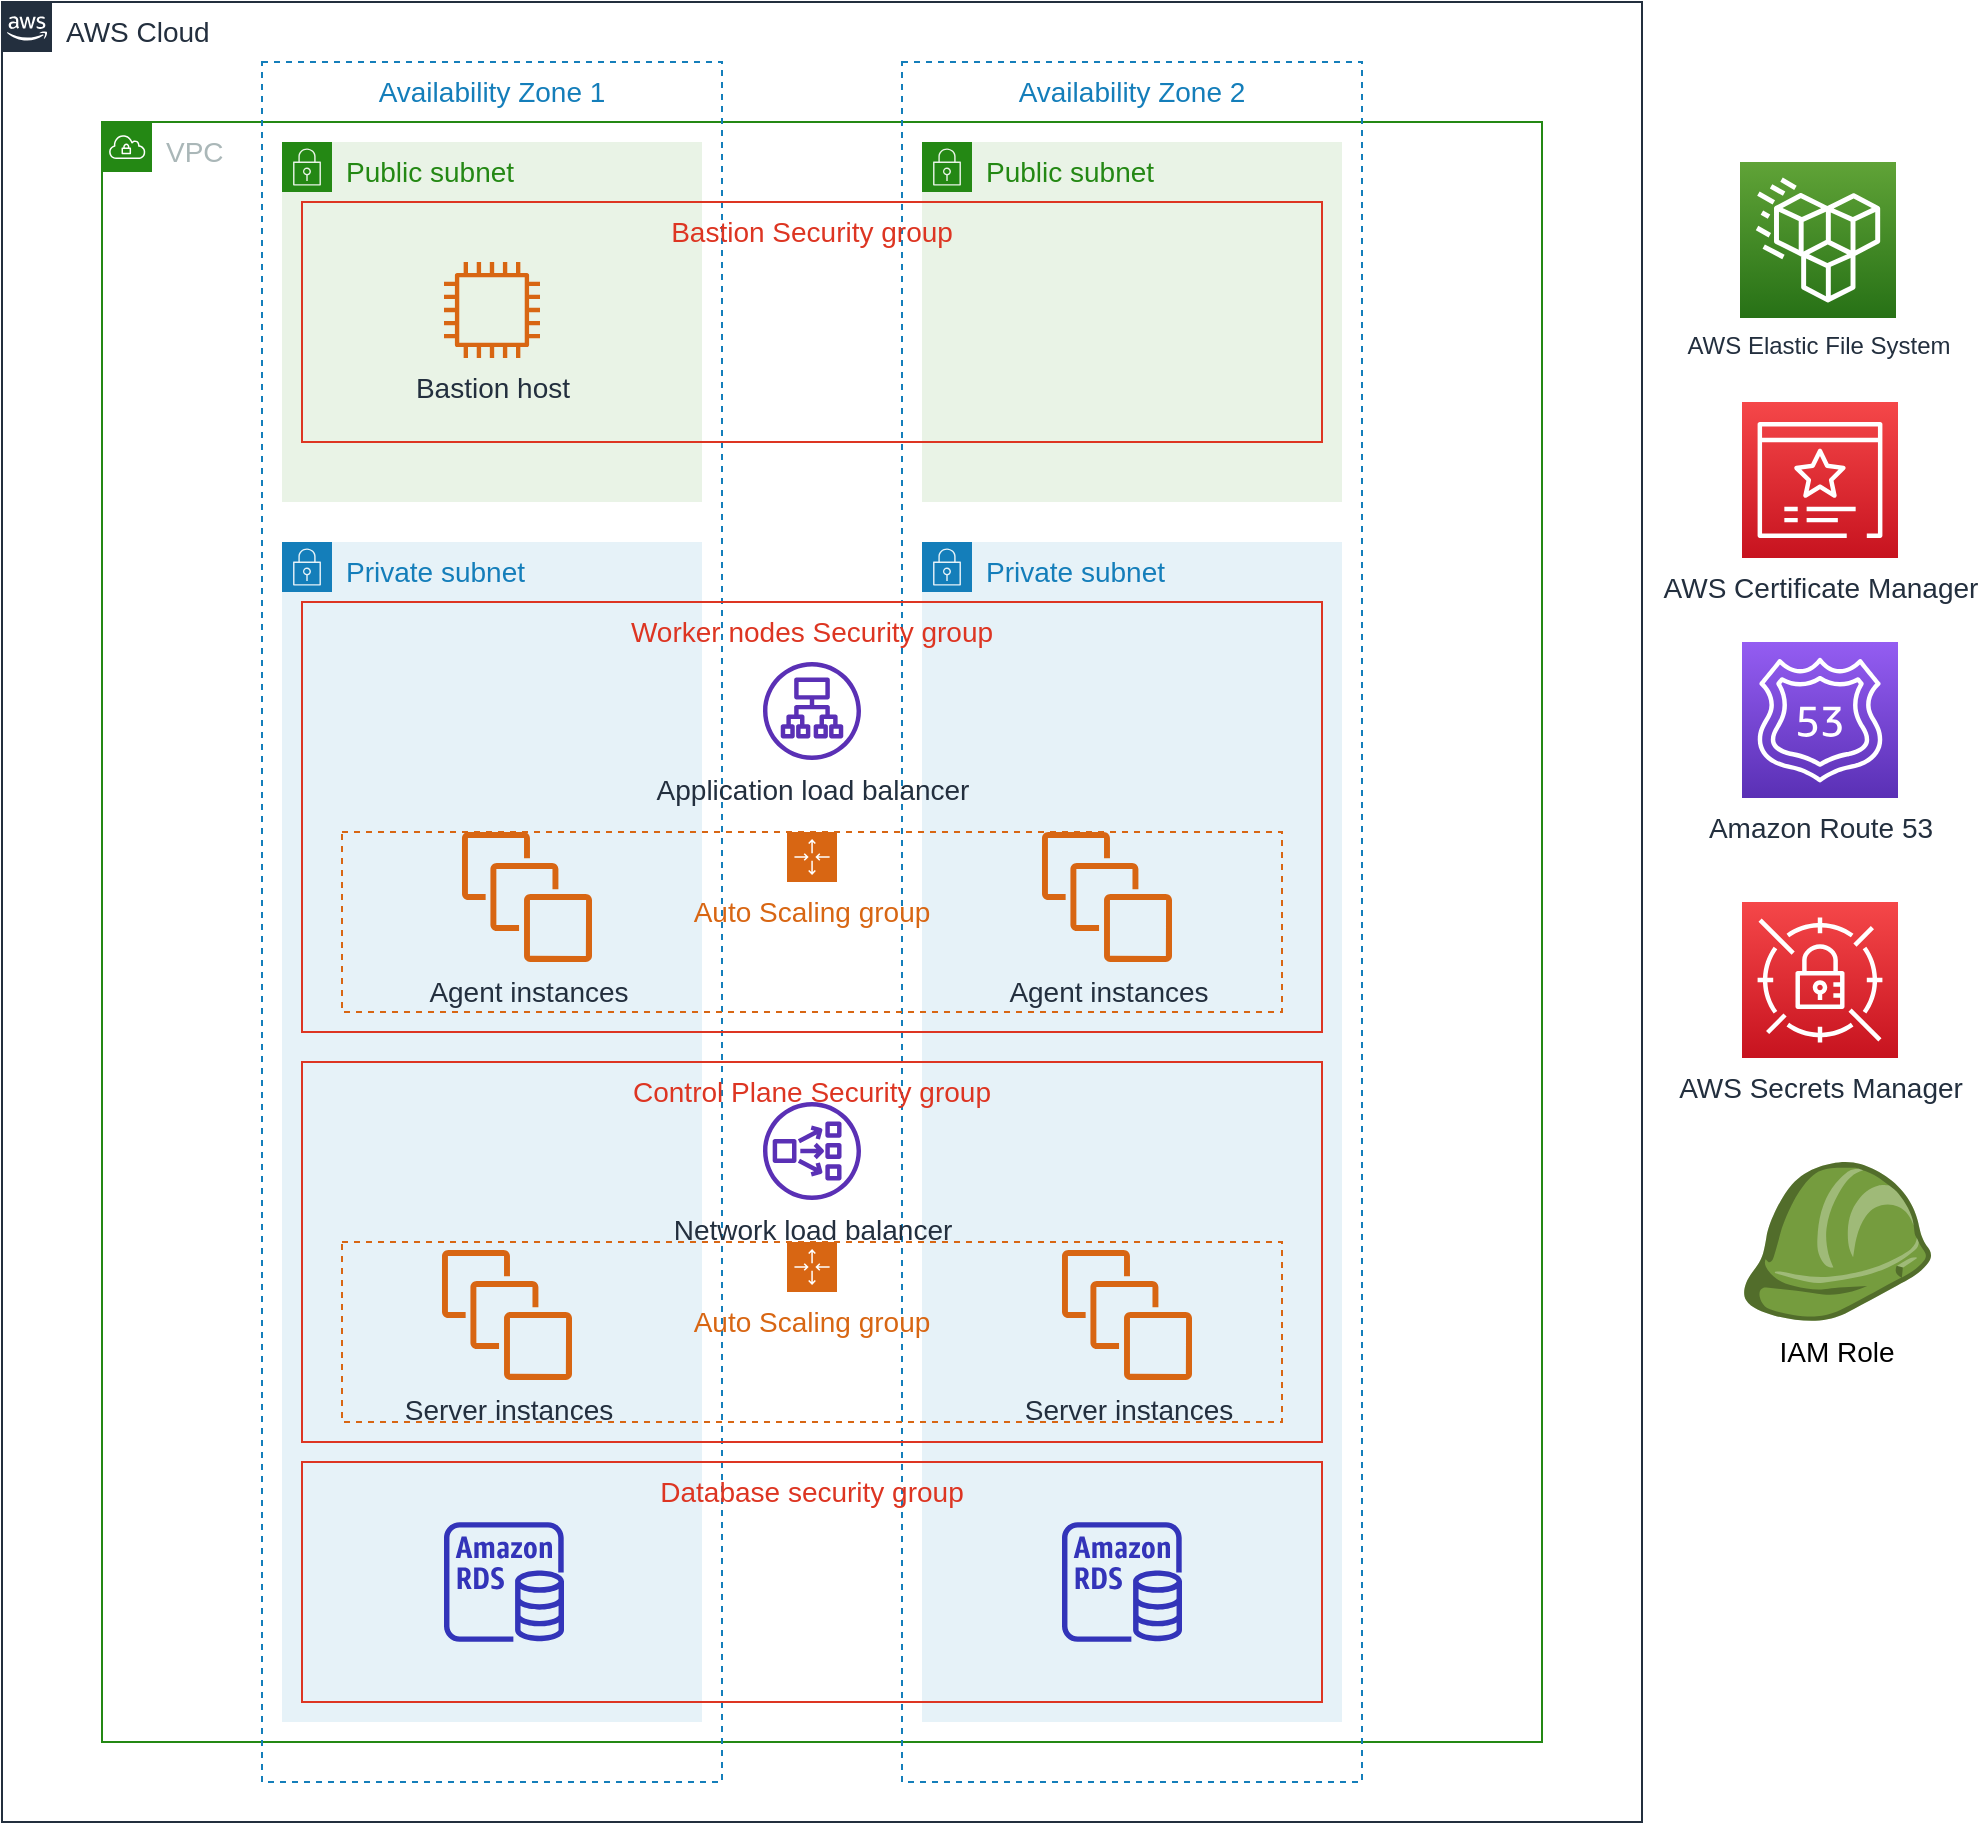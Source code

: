 <mxfile version="16.5.1" type="device" pages="7"><diagram id="Yjsf4RpOJLeNrzCKBp2D" name="architecture"><mxGraphModel dx="1038" dy="1845" grid="1" gridSize="10" guides="1" tooltips="1" connect="1" arrows="1" fold="1" page="1" pageScale="1" pageWidth="850" pageHeight="1100" math="0" shadow="0"><root><mxCell id="0"/><mxCell id="1" parent="0"/><mxCell id="q8z-rZnkipkt5u4hc7ey-1" value="AWS Cloud" style="points=[[0,0],[0.25,0],[0.5,0],[0.75,0],[1,0],[1,0.25],[1,0.5],[1,0.75],[1,1],[0.75,1],[0.5,1],[0.25,1],[0,1],[0,0.75],[0,0.5],[0,0.25]];outlineConnect=0;gradientColor=none;html=1;whiteSpace=wrap;fontSize=14;fontStyle=0;shape=mxgraph.aws4.group;grIcon=mxgraph.aws4.group_aws_cloud_alt;strokeColor=#232F3E;fillColor=none;verticalAlign=top;align=left;spacingLeft=30;fontColor=#232F3E;dashed=0;" parent="1" vertex="1"><mxGeometry x="150" y="-70" width="820" height="910" as="geometry"/></mxCell><mxCell id="q8z-rZnkipkt5u4hc7ey-2" value="VPC" style="points=[[0,0],[0.25,0],[0.5,0],[0.75,0],[1,0],[1,0.25],[1,0.5],[1,0.75],[1,1],[0.75,1],[0.5,1],[0.25,1],[0,1],[0,0.75],[0,0.5],[0,0.25]];outlineConnect=0;gradientColor=none;html=1;whiteSpace=wrap;fontSize=14;fontStyle=0;shape=mxgraph.aws4.group;grIcon=mxgraph.aws4.group_vpc;strokeColor=#248814;fillColor=none;verticalAlign=top;align=left;spacingLeft=30;fontColor=#AAB7B8;dashed=0;" parent="1" vertex="1"><mxGeometry x="200" y="-10" width="720" height="810" as="geometry"/></mxCell><mxCell id="q8z-rZnkipkt5u4hc7ey-3" value="Availability Zone 1" style="fillColor=none;strokeColor=#147EBA;dashed=1;verticalAlign=top;fontStyle=0;fontColor=#147EBA;fontSize=14;" parent="1" vertex="1"><mxGeometry x="280" y="-40" width="230" height="860" as="geometry"/></mxCell><mxCell id="q8z-rZnkipkt5u4hc7ey-4" value="Availability Zone 2" style="fillColor=none;strokeColor=#147EBA;dashed=1;verticalAlign=top;fontStyle=0;fontColor=#147EBA;fontSize=14;" parent="1" vertex="1"><mxGeometry x="600" y="-40" width="230" height="860" as="geometry"/></mxCell><mxCell id="q8z-rZnkipkt5u4hc7ey-5" value="Public subnet" style="points=[[0,0],[0.25,0],[0.5,0],[0.75,0],[1,0],[1,0.25],[1,0.5],[1,0.75],[1,1],[0.75,1],[0.5,1],[0.25,1],[0,1],[0,0.75],[0,0.5],[0,0.25]];outlineConnect=0;gradientColor=none;html=1;whiteSpace=wrap;fontSize=14;fontStyle=0;shape=mxgraph.aws4.group;grIcon=mxgraph.aws4.group_security_group;grStroke=0;strokeColor=#248814;fillColor=#E9F3E6;verticalAlign=top;align=left;spacingLeft=30;fontColor=#248814;dashed=0;" parent="1" vertex="1"><mxGeometry x="290" width="210" height="180" as="geometry"/></mxCell><mxCell id="q8z-rZnkipkt5u4hc7ey-6" value="Public subnet" style="points=[[0,0],[0.25,0],[0.5,0],[0.75,0],[1,0],[1,0.25],[1,0.5],[1,0.75],[1,1],[0.75,1],[0.5,1],[0.25,1],[0,1],[0,0.75],[0,0.5],[0,0.25]];outlineConnect=0;gradientColor=none;html=1;whiteSpace=wrap;fontSize=14;fontStyle=0;shape=mxgraph.aws4.group;grIcon=mxgraph.aws4.group_security_group;grStroke=0;strokeColor=#248814;fillColor=#E9F3E6;verticalAlign=top;align=left;spacingLeft=30;fontColor=#248814;dashed=0;" parent="1" vertex="1"><mxGeometry x="610" width="210" height="180" as="geometry"/></mxCell><mxCell id="q8z-rZnkipkt5u4hc7ey-7" value="Private subnet" style="points=[[0,0],[0.25,0],[0.5,0],[0.75,0],[1,0],[1,0.25],[1,0.5],[1,0.75],[1,1],[0.75,1],[0.5,1],[0.25,1],[0,1],[0,0.75],[0,0.5],[0,0.25]];outlineConnect=0;gradientColor=none;html=1;whiteSpace=wrap;fontSize=14;fontStyle=0;shape=mxgraph.aws4.group;grIcon=mxgraph.aws4.group_security_group;grStroke=0;strokeColor=#147EBA;fillColor=#E6F2F8;verticalAlign=top;align=left;spacingLeft=30;fontColor=#147EBA;dashed=0;" parent="1" vertex="1"><mxGeometry x="290" y="200" width="210" height="590" as="geometry"/></mxCell><mxCell id="q8z-rZnkipkt5u4hc7ey-8" value="Private subnet" style="points=[[0,0],[0.25,0],[0.5,0],[0.75,0],[1,0],[1,0.25],[1,0.5],[1,0.75],[1,1],[0.75,1],[0.5,1],[0.25,1],[0,1],[0,0.75],[0,0.5],[0,0.25]];outlineConnect=0;gradientColor=none;html=1;whiteSpace=wrap;fontSize=14;fontStyle=0;shape=mxgraph.aws4.group;grIcon=mxgraph.aws4.group_security_group;grStroke=0;strokeColor=#147EBA;fillColor=#E6F2F8;verticalAlign=top;align=left;spacingLeft=30;fontColor=#147EBA;dashed=0;" parent="1" vertex="1"><mxGeometry x="610" y="200" width="210" height="590" as="geometry"/></mxCell><mxCell id="q8z-rZnkipkt5u4hc7ey-21" value="Bastion host" style="outlineConnect=0;fontColor=#232F3E;gradientColor=none;fillColor=#D86613;strokeColor=none;dashed=0;verticalLabelPosition=bottom;verticalAlign=top;align=center;html=1;fontSize=14;fontStyle=0;aspect=fixed;pointerEvents=1;shape=mxgraph.aws4.instance2;" parent="1" vertex="1"><mxGeometry x="371" y="60" width="48" height="48" as="geometry"/></mxCell><mxCell id="q8z-rZnkipkt5u4hc7ey-23" value="" style="group;fontSize=14;" parent="1" vertex="1" connectable="0"><mxGeometry x="300" y="230" width="510" height="215" as="geometry"/></mxCell><mxCell id="q8z-rZnkipkt5u4hc7ey-13" value="Worker nodes Security group" style="fillColor=none;strokeColor=#DD3522;verticalAlign=top;fontStyle=0;fontColor=#DD3522;fontSize=14;" parent="q8z-rZnkipkt5u4hc7ey-23" vertex="1"><mxGeometry width="510" height="215" as="geometry"/></mxCell><mxCell id="q8z-rZnkipkt5u4hc7ey-14" value="Auto Scaling group" style="points=[[0,0],[0.25,0],[0.5,0],[0.75,0],[1,0],[1,0.25],[1,0.5],[1,0.75],[1,1],[0.75,1],[0.5,1],[0.25,1],[0,1],[0,0.75],[0,0.5],[0,0.25]];outlineConnect=0;gradientColor=none;html=1;whiteSpace=wrap;fontSize=14;fontStyle=0;shape=mxgraph.aws4.groupCenter;grIcon=mxgraph.aws4.group_auto_scaling_group;grStroke=1;strokeColor=#D86613;fillColor=none;verticalAlign=top;align=center;fontColor=#D86613;dashed=1;spacingTop=25;" parent="q8z-rZnkipkt5u4hc7ey-23" vertex="1"><mxGeometry x="20" y="115" width="470" height="90" as="geometry"/></mxCell><mxCell id="q8z-rZnkipkt5u4hc7ey-19" value="Application load balancer" style="outlineConnect=0;fontColor=#232F3E;gradientColor=none;fillColor=#5A30B5;strokeColor=none;dashed=0;verticalLabelPosition=bottom;verticalAlign=top;align=center;html=1;fontSize=14;fontStyle=0;aspect=fixed;pointerEvents=1;shape=mxgraph.aws4.application_load_balancer;" parent="q8z-rZnkipkt5u4hc7ey-23" vertex="1"><mxGeometry x="230.5" y="30" width="49" height="49" as="geometry"/></mxCell><mxCell id="6y_hAqkUXwlXCYh5wjMX-2" value="Agent instances" style="outlineConnect=0;fontColor=#232F3E;gradientColor=none;fillColor=#D86613;strokeColor=none;dashed=0;verticalLabelPosition=bottom;verticalAlign=top;align=center;html=1;fontSize=14;fontStyle=0;aspect=fixed;pointerEvents=1;shape=mxgraph.aws4.instances;" parent="q8z-rZnkipkt5u4hc7ey-23" vertex="1"><mxGeometry x="80" y="115" width="65" height="65" as="geometry"/></mxCell><mxCell id="6y_hAqkUXwlXCYh5wjMX-3" value="Agent instances" style="outlineConnect=0;fontColor=#232F3E;gradientColor=none;fillColor=#D86613;strokeColor=none;dashed=0;verticalLabelPosition=bottom;verticalAlign=top;align=center;html=1;fontSize=14;fontStyle=0;aspect=fixed;pointerEvents=1;shape=mxgraph.aws4.instances;" parent="q8z-rZnkipkt5u4hc7ey-23" vertex="1"><mxGeometry x="370" y="115" width="65" height="65" as="geometry"/></mxCell><mxCell id="q8z-rZnkipkt5u4hc7ey-24" value="" style="group;fontSize=14;" parent="1" vertex="1" connectable="0"><mxGeometry x="300" y="460" width="510" height="190" as="geometry"/></mxCell><mxCell id="q8z-rZnkipkt5u4hc7ey-9" value="Control Plane Security group" style="fillColor=none;strokeColor=#DD3522;verticalAlign=top;fontStyle=0;fontColor=#DD3522;fontSize=14;" parent="q8z-rZnkipkt5u4hc7ey-24" vertex="1"><mxGeometry width="510" height="190" as="geometry"/></mxCell><mxCell id="q8z-rZnkipkt5u4hc7ey-10" value="Auto Scaling group" style="points=[[0,0],[0.25,0],[0.5,0],[0.75,0],[1,0],[1,0.25],[1,0.5],[1,0.75],[1,1],[0.75,1],[0.5,1],[0.25,1],[0,1],[0,0.75],[0,0.5],[0,0.25]];outlineConnect=0;gradientColor=none;html=1;whiteSpace=wrap;fontSize=14;fontStyle=0;shape=mxgraph.aws4.groupCenter;grIcon=mxgraph.aws4.group_auto_scaling_group;grStroke=1;strokeColor=#D86613;fillColor=none;verticalAlign=top;align=center;fontColor=#D86613;dashed=1;spacingTop=25;" parent="q8z-rZnkipkt5u4hc7ey-24" vertex="1"><mxGeometry x="20" y="90" width="470" height="90" as="geometry"/></mxCell><mxCell id="q8z-rZnkipkt5u4hc7ey-11" value="Server instances" style="outlineConnect=0;fontColor=#232F3E;gradientColor=none;fillColor=#D86613;strokeColor=none;dashed=0;verticalLabelPosition=bottom;verticalAlign=top;align=center;html=1;fontSize=14;fontStyle=0;aspect=fixed;pointerEvents=1;shape=mxgraph.aws4.instances;" parent="q8z-rZnkipkt5u4hc7ey-24" vertex="1"><mxGeometry x="70" y="94" width="65" height="65" as="geometry"/></mxCell><mxCell id="q8z-rZnkipkt5u4hc7ey-17" value="Network load balancer" style="outlineConnect=0;fontColor=#232F3E;gradientColor=none;fillColor=#5A30B5;strokeColor=none;dashed=0;verticalLabelPosition=bottom;verticalAlign=top;align=center;html=1;fontSize=14;fontStyle=0;aspect=fixed;pointerEvents=1;shape=mxgraph.aws4.network_load_balancer;" parent="q8z-rZnkipkt5u4hc7ey-24" vertex="1"><mxGeometry x="230.5" y="20" width="49" height="49" as="geometry"/></mxCell><mxCell id="6y_hAqkUXwlXCYh5wjMX-1" value="Server instances" style="outlineConnect=0;fontColor=#232F3E;gradientColor=none;fillColor=#D86613;strokeColor=none;dashed=0;verticalLabelPosition=bottom;verticalAlign=top;align=center;html=1;fontSize=14;fontStyle=0;aspect=fixed;pointerEvents=1;shape=mxgraph.aws4.instances;" parent="q8z-rZnkipkt5u4hc7ey-24" vertex="1"><mxGeometry x="380" y="94" width="65" height="65" as="geometry"/></mxCell><mxCell id="q8z-rZnkipkt5u4hc7ey-25" value="Database security group" style="fillColor=none;strokeColor=#DD3522;verticalAlign=top;fontStyle=0;fontColor=#DD3522;fontSize=14;" parent="1" vertex="1"><mxGeometry x="300" y="660" width="510" height="120" as="geometry"/></mxCell><mxCell id="q8z-rZnkipkt5u4hc7ey-26" value="" style="outlineConnect=0;fontColor=#232F3E;gradientColor=none;fillColor=#3334B9;strokeColor=none;dashed=0;verticalLabelPosition=bottom;verticalAlign=top;align=center;html=1;fontSize=14;fontStyle=0;aspect=fixed;pointerEvents=1;shape=mxgraph.aws4.rds_instance;" parent="1" vertex="1"><mxGeometry x="371" y="690" width="60" height="60" as="geometry"/></mxCell><mxCell id="q8z-rZnkipkt5u4hc7ey-28" value="" style="outlineConnect=0;fontColor=#232F3E;gradientColor=none;fillColor=#3334B9;strokeColor=none;dashed=0;verticalLabelPosition=bottom;verticalAlign=top;align=center;html=1;fontSize=14;fontStyle=0;aspect=fixed;pointerEvents=1;shape=mxgraph.aws4.rds_instance;" parent="1" vertex="1"><mxGeometry x="680" y="690" width="60" height="60" as="geometry"/></mxCell><mxCell id="q8z-rZnkipkt5u4hc7ey-29" value="AWS Certificate Manager" style="outlineConnect=0;fontColor=#232F3E;gradientColor=#F54749;gradientDirection=north;fillColor=#C7131F;strokeColor=#ffffff;dashed=0;verticalLabelPosition=bottom;verticalAlign=top;align=center;html=1;fontSize=14;fontStyle=0;aspect=fixed;shape=mxgraph.aws4.resourceIcon;resIcon=mxgraph.aws4.certificate_manager_3;" parent="1" vertex="1"><mxGeometry x="1020" y="130" width="78" height="78" as="geometry"/></mxCell><mxCell id="q8z-rZnkipkt5u4hc7ey-30" value="Amazon Route 53" style="outlineConnect=0;fontColor=#232F3E;gradientColor=#945DF2;gradientDirection=north;fillColor=#5A30B5;strokeColor=#ffffff;dashed=0;verticalLabelPosition=bottom;verticalAlign=top;align=center;html=1;fontSize=14;fontStyle=0;aspect=fixed;shape=mxgraph.aws4.resourceIcon;resIcon=mxgraph.aws4.route_53;" parent="1" vertex="1"><mxGeometry x="1020" y="250" width="78" height="78" as="geometry"/></mxCell><mxCell id="q8z-rZnkipkt5u4hc7ey-22" value="Bastion Security group" style="fillColor=none;strokeColor=#DD3522;verticalAlign=top;fontStyle=0;fontColor=#DD3522;fontSize=14;" parent="1" vertex="1"><mxGeometry x="300" y="30" width="510" height="120" as="geometry"/></mxCell><mxCell id="BMAWHLlGYDg0SL81N2qL-1" value="IAM Role" style="outlineConnect=0;dashed=0;verticalLabelPosition=bottom;verticalAlign=top;align=center;html=1;shape=mxgraph.aws3.role;fillColor=#759C3E;gradientColor=none;fontSize=14;" parent="1" vertex="1"><mxGeometry x="1020" y="510" width="94.5" height="79.5" as="geometry"/></mxCell><mxCell id="G0RiI9-Xc_MZVxvXEu71-1" value="AWS Secrets Manager" style="outlineConnect=0;fontColor=#232F3E;gradientColor=#F54749;gradientDirection=north;fillColor=#C7131F;strokeColor=#ffffff;dashed=0;verticalLabelPosition=bottom;verticalAlign=top;align=center;html=1;fontSize=14;fontStyle=0;aspect=fixed;shape=mxgraph.aws4.resourceIcon;resIcon=mxgraph.aws4.secrets_manager;" parent="1" vertex="1"><mxGeometry x="1020" y="380" width="78" height="78" as="geometry"/></mxCell><mxCell id="53SewnIr4qq4TPTftmlP-2" value="AWS Elastic File System" style="sketch=0;points=[[0,0,0],[0.25,0,0],[0.5,0,0],[0.75,0,0],[1,0,0],[0,1,0],[0.25,1,0],[0.5,1,0],[0.75,1,0],[1,1,0],[0,0.25,0],[0,0.5,0],[0,0.75,0],[1,0.25,0],[1,0.5,0],[1,0.75,0]];outlineConnect=0;fontColor=#232F3E;gradientColor=#60A337;gradientDirection=north;fillColor=#277116;strokeColor=#ffffff;dashed=0;verticalLabelPosition=bottom;verticalAlign=top;align=center;html=1;fontSize=12;fontStyle=0;aspect=fixed;shape=mxgraph.aws4.resourceIcon;resIcon=mxgraph.aws4.efs_standard;" parent="1" vertex="1"><mxGeometry x="1019" y="10" width="78" height="78" as="geometry"/></mxCell></root></mxGraphModel></diagram><diagram id="kEmHM31HfqorfyGSt1O2" name="topology"><mxGraphModel dx="2062" dy="2325" grid="1" gridSize="10" guides="1" tooltips="1" connect="1" arrows="1" fold="1" page="1" pageScale="1" pageWidth="850" pageHeight="1100" math="0" shadow="0"><root><mxCell id="eh6PO5pk1MOwGKglNqQR-0"/><mxCell id="eh6PO5pk1MOwGKglNqQR-1" parent="eh6PO5pk1MOwGKglNqQR-0"/><mxCell id="tA-wQSaPMQ3oF0MA3liC-0" value="AWS Cloud" style="points=[[0,0],[0.25,0],[0.5,0],[0.75,0],[1,0],[1,0.25],[1,0.5],[1,0.75],[1,1],[0.75,1],[0.5,1],[0.25,1],[0,1],[0,0.75],[0,0.5],[0,0.25]];outlineConnect=0;gradientColor=none;html=1;whiteSpace=wrap;fontSize=14;fontStyle=0;shape=mxgraph.aws4.group;grIcon=mxgraph.aws4.group_aws_cloud_alt;strokeColor=#232F3E;fillColor=none;verticalAlign=top;align=left;spacingLeft=30;fontColor=#232F3E;dashed=0;" parent="eh6PO5pk1MOwGKglNqQR-1" vertex="1"><mxGeometry x="150" y="-70" width="820" height="910" as="geometry"/></mxCell><mxCell id="tA-wQSaPMQ3oF0MA3liC-1" value="VPC" style="points=[[0,0],[0.25,0],[0.5,0],[0.75,0],[1,0],[1,0.25],[1,0.5],[1,0.75],[1,1],[0.75,1],[0.5,1],[0.25,1],[0,1],[0,0.75],[0,0.5],[0,0.25]];outlineConnect=0;gradientColor=none;html=1;whiteSpace=wrap;fontSize=14;fontStyle=0;shape=mxgraph.aws4.group;grIcon=mxgraph.aws4.group_vpc;strokeColor=#248814;fillColor=none;verticalAlign=top;align=left;spacingLeft=30;fontColor=#AAB7B8;dashed=0;" parent="eh6PO5pk1MOwGKglNqQR-1" vertex="1"><mxGeometry x="200" y="-10" width="720" height="810" as="geometry"/></mxCell><mxCell id="tA-wQSaPMQ3oF0MA3liC-2" value="Availability Zone 1" style="fillColor=none;strokeColor=#147EBA;dashed=1;verticalAlign=top;fontStyle=0;fontColor=#147EBA;fontSize=14;" parent="eh6PO5pk1MOwGKglNqQR-1" vertex="1"><mxGeometry x="280" y="-40" width="230" height="860" as="geometry"/></mxCell><mxCell id="tA-wQSaPMQ3oF0MA3liC-3" value="Availability Zone 2" style="fillColor=none;strokeColor=#147EBA;dashed=1;verticalAlign=top;fontStyle=0;fontColor=#147EBA;fontSize=14;" parent="eh6PO5pk1MOwGKglNqQR-1" vertex="1"><mxGeometry x="600" y="-40" width="230" height="860" as="geometry"/></mxCell><mxCell id="tA-wQSaPMQ3oF0MA3liC-4" value="Public subnet" style="points=[[0,0],[0.25,0],[0.5,0],[0.75,0],[1,0],[1,0.25],[1,0.5],[1,0.75],[1,1],[0.75,1],[0.5,1],[0.25,1],[0,1],[0,0.75],[0,0.5],[0,0.25]];outlineConnect=0;gradientColor=none;html=1;whiteSpace=wrap;fontSize=14;fontStyle=0;shape=mxgraph.aws4.group;grIcon=mxgraph.aws4.group_security_group;grStroke=0;strokeColor=#248814;fillColor=#E9F3E6;verticalAlign=top;align=left;spacingLeft=30;fontColor=#248814;dashed=0;" parent="eh6PO5pk1MOwGKglNqQR-1" vertex="1"><mxGeometry x="290" width="210" height="180" as="geometry"/></mxCell><mxCell id="tA-wQSaPMQ3oF0MA3liC-5" value="Public subnet" style="points=[[0,0],[0.25,0],[0.5,0],[0.75,0],[1,0],[1,0.25],[1,0.5],[1,0.75],[1,1],[0.75,1],[0.5,1],[0.25,1],[0,1],[0,0.75],[0,0.5],[0,0.25]];outlineConnect=0;gradientColor=none;html=1;whiteSpace=wrap;fontSize=14;fontStyle=0;shape=mxgraph.aws4.group;grIcon=mxgraph.aws4.group_security_group;grStroke=0;strokeColor=#248814;fillColor=#E9F3E6;verticalAlign=top;align=left;spacingLeft=30;fontColor=#248814;dashed=0;" parent="eh6PO5pk1MOwGKglNqQR-1" vertex="1"><mxGeometry x="610" width="210" height="180" as="geometry"/></mxCell><mxCell id="tA-wQSaPMQ3oF0MA3liC-6" value="Private subnet" style="points=[[0,0],[0.25,0],[0.5,0],[0.75,0],[1,0],[1,0.25],[1,0.5],[1,0.75],[1,1],[0.75,1],[0.5,1],[0.25,1],[0,1],[0,0.75],[0,0.5],[0,0.25]];outlineConnect=0;gradientColor=none;html=1;whiteSpace=wrap;fontSize=14;fontStyle=0;shape=mxgraph.aws4.group;grIcon=mxgraph.aws4.group_security_group;grStroke=0;strokeColor=#147EBA;fillColor=#E6F2F8;verticalAlign=top;align=left;spacingLeft=30;fontColor=#147EBA;dashed=0;" parent="eh6PO5pk1MOwGKglNqQR-1" vertex="1"><mxGeometry x="290" y="200" width="210" height="590" as="geometry"/></mxCell><mxCell id="tA-wQSaPMQ3oF0MA3liC-7" value="Private subnet" style="points=[[0,0],[0.25,0],[0.5,0],[0.75,0],[1,0],[1,0.25],[1,0.5],[1,0.75],[1,1],[0.75,1],[0.5,1],[0.25,1],[0,1],[0,0.75],[0,0.5],[0,0.25]];outlineConnect=0;gradientColor=none;html=1;whiteSpace=wrap;fontSize=14;fontStyle=0;shape=mxgraph.aws4.group;grIcon=mxgraph.aws4.group_security_group;grStroke=0;strokeColor=#147EBA;fillColor=#E6F2F8;verticalAlign=top;align=left;spacingLeft=30;fontColor=#147EBA;dashed=0;" parent="eh6PO5pk1MOwGKglNqQR-1" vertex="1"><mxGeometry x="610" y="200" width="210" height="590" as="geometry"/></mxCell><mxCell id="tA-wQSaPMQ3oF0MA3liC-15" value="" style="group;fontSize=14;" parent="eh6PO5pk1MOwGKglNqQR-1" vertex="1" connectable="0"><mxGeometry x="300" y="460" width="510" height="190" as="geometry"/></mxCell><mxCell id="tA-wQSaPMQ3oF0MA3liC-16" value="Control Plane Security group" style="fillColor=none;strokeColor=#DD3522;verticalAlign=top;fontStyle=0;fontColor=#DD3522;fontSize=14;" parent="tA-wQSaPMQ3oF0MA3liC-15" vertex="1"><mxGeometry width="510" height="190" as="geometry"/></mxCell><mxCell id="tA-wQSaPMQ3oF0MA3liC-17" value="Auto Scaling group" style="points=[[0,0],[0.25,0],[0.5,0],[0.75,0],[1,0],[1,0.25],[1,0.5],[1,0.75],[1,1],[0.75,1],[0.5,1],[0.25,1],[0,1],[0,0.75],[0,0.5],[0,0.25]];outlineConnect=0;gradientColor=none;html=1;whiteSpace=wrap;fontSize=14;fontStyle=0;shape=mxgraph.aws4.groupCenter;grIcon=mxgraph.aws4.group_auto_scaling_group;grStroke=1;strokeColor=#D86613;fillColor=none;verticalAlign=top;align=center;fontColor=#D86613;dashed=1;spacingTop=25;" parent="tA-wQSaPMQ3oF0MA3liC-15" vertex="1"><mxGeometry x="20" y="90" width="470" height="90" as="geometry"/></mxCell><mxCell id="tA-wQSaPMQ3oF0MA3liC-18" value="Server instances" style="outlineConnect=0;fontColor=#232F3E;gradientColor=none;fillColor=#D86613;strokeColor=none;dashed=0;verticalLabelPosition=bottom;verticalAlign=top;align=center;html=1;fontSize=14;fontStyle=0;aspect=fixed;pointerEvents=1;shape=mxgraph.aws4.instances;" parent="tA-wQSaPMQ3oF0MA3liC-15" vertex="1"><mxGeometry x="60" y="94" width="65" height="65" as="geometry"/></mxCell><mxCell id="tA-wQSaPMQ3oF0MA3liC-19" value="Server instances" style="outlineConnect=0;fontColor=#232F3E;gradientColor=none;fillColor=#D86613;strokeColor=none;dashed=0;verticalLabelPosition=bottom;verticalAlign=top;align=center;html=1;fontSize=14;fontStyle=0;aspect=fixed;pointerEvents=1;shape=mxgraph.aws4.instances;" parent="tA-wQSaPMQ3oF0MA3liC-15" vertex="1"><mxGeometry x="360" y="91" width="68" height="68" as="geometry"/></mxCell><mxCell id="tA-wQSaPMQ3oF0MA3liC-20" value="Network load balancer" style="outlineConnect=0;fontColor=#232F3E;gradientColor=none;fillColor=#5A30B5;strokeColor=none;dashed=0;verticalLabelPosition=bottom;verticalAlign=top;align=center;html=1;fontSize=14;fontStyle=0;aspect=fixed;pointerEvents=1;shape=mxgraph.aws4.network_load_balancer;" parent="tA-wQSaPMQ3oF0MA3liC-15" vertex="1"><mxGeometry x="230.5" y="20" width="49" height="49" as="geometry"/></mxCell><mxCell id="tA-wQSaPMQ3oF0MA3liC-21" value="Database security group" style="fillColor=none;strokeColor=#DD3522;verticalAlign=top;fontStyle=0;fontColor=#DD3522;fontSize=14;" parent="eh6PO5pk1MOwGKglNqQR-1" vertex="1"><mxGeometry x="300" y="660" width="510" height="120" as="geometry"/></mxCell><mxCell id="tA-wQSaPMQ3oF0MA3liC-22" value="" style="outlineConnect=0;fontColor=#232F3E;gradientColor=none;fillColor=#3334B9;strokeColor=none;dashed=0;verticalLabelPosition=bottom;verticalAlign=top;align=center;html=1;fontSize=14;fontStyle=0;aspect=fixed;pointerEvents=1;shape=mxgraph.aws4.rds_instance;" parent="eh6PO5pk1MOwGKglNqQR-1" vertex="1"><mxGeometry x="371" y="690" width="60" height="60" as="geometry"/></mxCell><mxCell id="tA-wQSaPMQ3oF0MA3liC-23" value="" style="outlineConnect=0;fontColor=#232F3E;gradientColor=none;fillColor=#3334B9;strokeColor=none;dashed=0;verticalLabelPosition=bottom;verticalAlign=top;align=center;html=1;fontSize=14;fontStyle=0;aspect=fixed;pointerEvents=1;shape=mxgraph.aws4.rds_instance;" parent="eh6PO5pk1MOwGKglNqQR-1" vertex="1"><mxGeometry x="680" y="690" width="60" height="60" as="geometry"/></mxCell><mxCell id="tA-wQSaPMQ3oF0MA3liC-30" style="edgeStyle=orthogonalEdgeStyle;rounded=0;orthogonalLoop=1;jettySize=auto;html=1;strokeWidth=3;dashed=1;fontSize=14;" parent="eh6PO5pk1MOwGKglNqQR-1" source="tA-wQSaPMQ3oF0MA3liC-24" target="tA-wQSaPMQ3oF0MA3liC-14" edge="1"><mxGeometry relative="1" as="geometry"/></mxCell><mxCell id="tA-wQSaPMQ3oF0MA3liC-24" value="AWS Certificate Manager" style="outlineConnect=0;fontColor=#232F3E;gradientColor=#F54749;gradientDirection=north;fillColor=#C7131F;strokeColor=#ffffff;dashed=0;verticalLabelPosition=bottom;verticalAlign=top;align=center;html=1;fontSize=14;fontStyle=0;aspect=fixed;shape=mxgraph.aws4.resourceIcon;resIcon=mxgraph.aws4.certificate_manager_3;" parent="eh6PO5pk1MOwGKglNqQR-1" vertex="1"><mxGeometry x="1260" y="82" width="78" height="78" as="geometry"/></mxCell><mxCell id="tA-wQSaPMQ3oF0MA3liC-31" style="edgeStyle=orthogonalEdgeStyle;rounded=0;orthogonalLoop=1;jettySize=auto;html=1;strokeWidth=3;dashed=1;fontSize=14;" parent="eh6PO5pk1MOwGKglNqQR-1" source="tA-wQSaPMQ3oF0MA3liC-25" target="tA-wQSaPMQ3oF0MA3liC-14" edge="1"><mxGeometry relative="1" as="geometry"/></mxCell><mxCell id="tA-wQSaPMQ3oF0MA3liC-25" value="Amazon Route 53" style="outlineConnect=0;fontColor=#232F3E;gradientColor=#945DF2;gradientDirection=north;fillColor=#5A30B5;strokeColor=#ffffff;dashed=0;verticalLabelPosition=bottom;verticalAlign=top;align=center;html=1;fontSize=14;fontStyle=0;aspect=fixed;shape=mxgraph.aws4.resourceIcon;resIcon=mxgraph.aws4.route_53;" parent="eh6PO5pk1MOwGKglNqQR-1" vertex="1"><mxGeometry x="1260" y="202" width="78" height="78" as="geometry"/></mxCell><mxCell id="tA-wQSaPMQ3oF0MA3liC-34" style="edgeStyle=orthogonalEdgeStyle;rounded=0;orthogonalLoop=1;jettySize=auto;html=1;strokeWidth=3;fontSize=14;" parent="eh6PO5pk1MOwGKglNqQR-1" source="tA-wQSaPMQ3oF0MA3liC-29" target="tA-wQSaPMQ3oF0MA3liC-14" edge="1"><mxGeometry relative="1" as="geometry"/></mxCell><mxCell id="tA-wQSaPMQ3oF0MA3liC-29" value="" style="aspect=fixed;pointerEvents=1;shadow=0;dashed=0;html=1;strokeColor=none;labelPosition=center;verticalLabelPosition=bottom;verticalAlign=top;align=center;fillColor=#00188D;shape=mxgraph.azure.laptop;fontSize=14;" parent="eh6PO5pk1MOwGKglNqQR-1" vertex="1"><mxGeometry x="1320" y="390" width="116.67" height="70" as="geometry"/></mxCell><mxCell id="tA-wQSaPMQ3oF0MA3liC-10" value="Worker nodes Security group" style="fillColor=none;strokeColor=#DD3522;verticalAlign=top;fontStyle=0;fontColor=#DD3522;fontSize=14;" parent="eh6PO5pk1MOwGKglNqQR-1" vertex="1"><mxGeometry x="300" y="230" width="510" height="215" as="geometry"/></mxCell><mxCell id="tA-wQSaPMQ3oF0MA3liC-11" value="Auto Scaling group" style="points=[[0,0],[0.25,0],[0.5,0],[0.75,0],[1,0],[1,0.25],[1,0.5],[1,0.75],[1,1],[0.75,1],[0.5,1],[0.25,1],[0,1],[0,0.75],[0,0.5],[0,0.25]];outlineConnect=0;gradientColor=none;html=1;whiteSpace=wrap;fontSize=14;fontStyle=0;shape=mxgraph.aws4.groupCenter;grIcon=mxgraph.aws4.group_auto_scaling_group;grStroke=1;strokeColor=#D86613;fillColor=none;verticalAlign=top;align=center;fontColor=#D86613;dashed=1;spacingTop=25;" parent="eh6PO5pk1MOwGKglNqQR-1" vertex="1"><mxGeometry x="320" y="345" width="470" height="90" as="geometry"/></mxCell><mxCell id="tA-wQSaPMQ3oF0MA3liC-12" value="Agent instances" style="outlineConnect=0;fontColor=#232F3E;gradientColor=none;fillColor=#D86613;strokeColor=none;dashed=0;verticalLabelPosition=bottom;verticalAlign=top;align=center;html=1;fontSize=14;fontStyle=0;aspect=fixed;pointerEvents=1;shape=mxgraph.aws4.instances;" parent="eh6PO5pk1MOwGKglNqQR-1" vertex="1"><mxGeometry x="360" y="349" width="65" height="65" as="geometry"/></mxCell><mxCell id="tA-wQSaPMQ3oF0MA3liC-13" value="Agent instances" style="outlineConnect=0;fontColor=#232F3E;gradientColor=none;fillColor=#D86613;strokeColor=none;dashed=0;verticalLabelPosition=bottom;verticalAlign=top;align=center;html=1;fontSize=14;fontStyle=0;aspect=fixed;pointerEvents=1;shape=mxgraph.aws4.instances;" parent="eh6PO5pk1MOwGKglNqQR-1" vertex="1"><mxGeometry x="660" y="346" width="68" height="68" as="geometry"/></mxCell><mxCell id="tA-wQSaPMQ3oF0MA3liC-14" value="Application load balancer" style="outlineConnect=0;fontColor=#232F3E;gradientColor=none;fillColor=#5A30B5;strokeColor=none;dashed=0;verticalLabelPosition=bottom;verticalAlign=top;align=center;html=1;fontSize=14;fontStyle=0;aspect=fixed;pointerEvents=1;shape=mxgraph.aws4.application_load_balancer;" parent="eh6PO5pk1MOwGKglNqQR-1" vertex="1"><mxGeometry x="940" y="355.5" width="69" height="69" as="geometry"/></mxCell><mxCell id="tA-wQSaPMQ3oF0MA3liC-32" value="SSL Certificate attached to the Application Load Balancer" style="text;html=1;strokeColor=none;fillColor=none;align=center;verticalAlign=middle;whiteSpace=wrap;rounded=0;fontSize=14;" parent="eh6PO5pk1MOwGKglNqQR-1" vertex="1"><mxGeometry x="1040" y="32" width="140" height="80" as="geometry"/></mxCell><mxCell id="tA-wQSaPMQ3oF0MA3liC-33" value="DNS in Route 53 resolving the installation FQDN to the ALB" style="text;html=1;strokeColor=none;fillColor=none;align=center;verticalAlign=middle;whiteSpace=wrap;rounded=0;fontSize=14;" parent="eh6PO5pk1MOwGKglNqQR-1" vertex="1"><mxGeometry x="1050" y="160" width="140" height="80" as="geometry"/></mxCell><mxCell id="tA-wQSaPMQ3oF0MA3liC-36" value="Traffic encrypted with ACM certificate" style="text;html=1;strokeColor=none;fillColor=none;align=center;verticalAlign=middle;whiteSpace=wrap;rounded=0;fontSize=14;" parent="eh6PO5pk1MOwGKglNqQR-1" vertex="1"><mxGeometry x="1140" y="342" width="140" height="80" as="geometry"/></mxCell><mxCell id="tA-wQSaPMQ3oF0MA3liC-40" style="edgeStyle=orthogonalEdgeStyle;rounded=0;orthogonalLoop=1;jettySize=auto;html=1;strokeWidth=3;fontSize=14;fillColor=#d5e8d4;strokeColor=#82b366;" parent="eh6PO5pk1MOwGKglNqQR-1" source="tA-wQSaPMQ3oF0MA3liC-37" target="tA-wQSaPMQ3oF0MA3liC-8" edge="1"><mxGeometry relative="1" as="geometry"/></mxCell><mxCell id="tA-wQSaPMQ3oF0MA3liC-37" value="" style="aspect=fixed;pointerEvents=1;shadow=0;dashed=0;html=1;strokeColor=none;labelPosition=center;verticalLabelPosition=bottom;verticalAlign=top;align=center;fillColor=#00188D;shape=mxgraph.azure.laptop;fontSize=14;" parent="eh6PO5pk1MOwGKglNqQR-1" vertex="1"><mxGeometry x="1313.33" y="-140" width="116.67" height="70" as="geometry"/></mxCell><mxCell id="tA-wQSaPMQ3oF0MA3liC-26" value="Bastion Security group" style="fillColor=none;strokeColor=#DD3522;verticalAlign=top;fontStyle=0;fontColor=#DD3522;fontSize=14;" parent="eh6PO5pk1MOwGKglNqQR-1" vertex="1"><mxGeometry x="300" y="30" width="510" height="120" as="geometry"/></mxCell><mxCell id="tA-wQSaPMQ3oF0MA3liC-41" style="edgeStyle=orthogonalEdgeStyle;rounded=0;orthogonalLoop=1;jettySize=auto;html=1;strokeWidth=3;fontSize=14;fillColor=#d5e8d4;strokeColor=#82b366;" parent="eh6PO5pk1MOwGKglNqQR-1" source="tA-wQSaPMQ3oF0MA3liC-8" target="tA-wQSaPMQ3oF0MA3liC-12" edge="1"><mxGeometry relative="1" as="geometry"/></mxCell><mxCell id="tA-wQSaPMQ3oF0MA3liC-8" value="Bastion host" style="outlineConnect=0;fontColor=#232F3E;gradientColor=none;fillColor=#D86613;strokeColor=none;dashed=0;verticalLabelPosition=bottom;verticalAlign=top;align=center;html=1;fontSize=14;fontStyle=0;aspect=fixed;pointerEvents=1;shape=mxgraph.aws4.instance2;" parent="eh6PO5pk1MOwGKglNqQR-1" vertex="1"><mxGeometry x="377" y="64" width="48" height="48" as="geometry"/></mxCell><mxCell id="tA-wQSaPMQ3oF0MA3liC-42" style="edgeStyle=orthogonalEdgeStyle;rounded=0;orthogonalLoop=1;jettySize=auto;html=1;strokeWidth=3;fontSize=14;fillColor=#d5e8d4;strokeColor=#82b366;" parent="eh6PO5pk1MOwGKglNqQR-1" edge="1"><mxGeometry relative="1" as="geometry"><mxPoint x="1220" y="620" as="sourcePoint"/><mxPoint x="1150" y="620" as="targetPoint"/></mxGeometry></mxCell><mxCell id="tA-wQSaPMQ3oF0MA3liC-43" style="edgeStyle=orthogonalEdgeStyle;rounded=0;orthogonalLoop=1;jettySize=auto;html=1;strokeWidth=3;dashed=1;fontSize=14;" parent="eh6PO5pk1MOwGKglNqQR-1" edge="1"><mxGeometry relative="1" as="geometry"><mxPoint x="1220" y="670" as="sourcePoint"/><mxPoint x="1150" y="670" as="targetPoint"/></mxGeometry></mxCell><mxCell id="tA-wQSaPMQ3oF0MA3liC-44" value="admin SSH traffic" style="text;html=1;strokeColor=none;fillColor=none;align=center;verticalAlign=middle;whiteSpace=wrap;rounded=0;fontSize=14;" parent="eh6PO5pk1MOwGKglNqQR-1" vertex="1"><mxGeometry x="1240" y="600" width="140" height="40" as="geometry"/></mxCell><mxCell id="tA-wQSaPMQ3oF0MA3liC-45" value="AWS configuration" style="text;html=1;strokeColor=none;fillColor=none;align=center;verticalAlign=middle;whiteSpace=wrap;rounded=0;fontSize=14;" parent="eh6PO5pk1MOwGKglNqQR-1" vertex="1"><mxGeometry x="1240" y="650" width="160" height="40" as="geometry"/></mxCell><mxCell id="tA-wQSaPMQ3oF0MA3liC-46" style="edgeStyle=orthogonalEdgeStyle;rounded=0;orthogonalLoop=1;jettySize=auto;html=1;strokeWidth=3;fontSize=14;" parent="eh6PO5pk1MOwGKglNqQR-1" edge="1"><mxGeometry relative="1" as="geometry"><mxPoint x="1220" y="719.5" as="sourcePoint"/><mxPoint x="1150" y="719.5" as="targetPoint"/></mxGeometry></mxCell><mxCell id="tA-wQSaPMQ3oF0MA3liC-47" value="client traffic" style="text;html=1;strokeColor=none;fillColor=none;align=center;verticalAlign=middle;whiteSpace=wrap;rounded=0;fontSize=14;" parent="eh6PO5pk1MOwGKglNqQR-1" vertex="1"><mxGeometry x="1240" y="700" width="140" height="40" as="geometry"/></mxCell><mxCell id="tA-wQSaPMQ3oF0MA3liC-48" style="edgeStyle=orthogonalEdgeStyle;rounded=0;orthogonalLoop=1;jettySize=auto;html=1;strokeWidth=3;fontSize=14;" parent="eh6PO5pk1MOwGKglNqQR-1" source="tA-wQSaPMQ3oF0MA3liC-14" target="tA-wQSaPMQ3oF0MA3liC-13" edge="1"><mxGeometry relative="1" as="geometry"><mxPoint x="1330" y="435" as="sourcePoint"/><mxPoint x="1018.999" y="434.5" as="targetPoint"/></mxGeometry></mxCell><mxCell id="tA-wQSaPMQ3oF0MA3liC-49" style="edgeStyle=orthogonalEdgeStyle;rounded=0;orthogonalLoop=1;jettySize=auto;html=1;strokeWidth=3;fillColor=#e1d5e7;strokeColor=#9673a6;fontSize=14;" parent="eh6PO5pk1MOwGKglNqQR-1" edge="1"><mxGeometry relative="1" as="geometry"><mxPoint x="1220" y="769.5" as="sourcePoint"/><mxPoint x="1150" y="769.5" as="targetPoint"/></mxGeometry></mxCell><mxCell id="tA-wQSaPMQ3oF0MA3liC-50" value="database traffic" style="text;html=1;strokeColor=none;fillColor=none;align=center;verticalAlign=middle;whiteSpace=wrap;rounded=0;fontSize=14;" parent="eh6PO5pk1MOwGKglNqQR-1" vertex="1"><mxGeometry x="1240" y="750" width="140" height="40" as="geometry"/></mxCell><mxCell id="tA-wQSaPMQ3oF0MA3liC-51" style="edgeStyle=orthogonalEdgeStyle;rounded=0;orthogonalLoop=1;jettySize=auto;html=1;strokeWidth=3;fillColor=#e1d5e7;strokeColor=#9673a6;fontSize=14;" parent="eh6PO5pk1MOwGKglNqQR-1" source="tA-wQSaPMQ3oF0MA3liC-13" target="tA-wQSaPMQ3oF0MA3liC-23" edge="1"><mxGeometry relative="1" as="geometry"><mxPoint x="1230" y="779.5" as="sourcePoint"/><mxPoint x="1160" y="779.5" as="targetPoint"/></mxGeometry></mxCell><mxCell id="tA-wQSaPMQ3oF0MA3liC-53" value="administrator" style="verticalLabelPosition=bottom;html=1;verticalAlign=top;align=center;strokeColor=none;fillColor=#00BEF2;shape=mxgraph.azure.user;rounded=1;fontSize=14;" parent="eh6PO5pk1MOwGKglNqQR-1" vertex="1"><mxGeometry x="1460" y="-160" width="76" height="80" as="geometry"/></mxCell><mxCell id="tA-wQSaPMQ3oF0MA3liC-54" value="user" style="verticalLabelPosition=bottom;html=1;verticalAlign=top;align=center;strokeColor=none;fillColor=#00BEF2;shape=mxgraph.azure.user;rounded=1;fontSize=14;" parent="eh6PO5pk1MOwGKglNqQR-1" vertex="1"><mxGeometry x="1470" y="379" width="76" height="80" as="geometry"/></mxCell><mxCell id="tA-wQSaPMQ3oF0MA3liC-55" value="port 443" style="text;html=1;strokeColor=none;fillColor=none;align=center;verticalAlign=middle;whiteSpace=wrap;rounded=0;fontSize=14;" parent="eh6PO5pk1MOwGKglNqQR-1" vertex="1"><mxGeometry x="830" y="381.5" width="100" height="40.5" as="geometry"/></mxCell><mxCell id="tA-wQSaPMQ3oF0MA3liC-56" value="port 443" style="text;html=1;strokeColor=none;fillColor=none;align=center;verticalAlign=middle;whiteSpace=wrap;rounded=0;fontSize=14;" parent="eh6PO5pk1MOwGKglNqQR-1" vertex="1"><mxGeometry x="1150" y="430" width="90" height="40.5" as="geometry"/></mxCell><mxCell id="tA-wQSaPMQ3oF0MA3liC-57" value="Traffic encrypted with self signed certificate" style="text;html=1;strokeColor=none;fillColor=none;align=center;verticalAlign=middle;whiteSpace=wrap;rounded=0;fontSize=14;" parent="eh6PO5pk1MOwGKglNqQR-1" vertex="1"><mxGeometry x="770" y="422" width="140" height="80" as="geometry"/></mxCell><mxCell id="_bgyU6ppkRoxa2wKaNRi-0" value="port 22" style="text;html=1;strokeColor=none;fillColor=none;align=center;verticalAlign=middle;whiteSpace=wrap;rounded=0;fontSize=14;" parent="eh6PO5pk1MOwGKglNqQR-1" vertex="1"><mxGeometry x="590" y="-160" width="90" height="40.5" as="geometry"/></mxCell><mxCell id="_bgyU6ppkRoxa2wKaNRi-1" value="port 22" style="text;html=1;strokeColor=none;fillColor=none;align=center;verticalAlign=middle;whiteSpace=wrap;rounded=0;fontSize=14;" parent="eh6PO5pk1MOwGKglNqQR-1" vertex="1"><mxGeometry x="320" y="270" width="90" height="40.5" as="geometry"/></mxCell></root></mxGraphModel></diagram><diagram name="rke2-registration" id="2MTHNkD3cgoFgutYj91X"><mxGraphModel dx="1422" dy="845" grid="1" gridSize="10" guides="1" tooltips="1" connect="1" arrows="1" fold="1" page="1" pageScale="1" pageWidth="850" pageHeight="1100" math="0" shadow="0"><root><mxCell id="mz7UX7JCMX5okxMNR0Q3-0"/><mxCell id="mz7UX7JCMX5okxMNR0Q3-1" parent="mz7UX7JCMX5okxMNR0Q3-0"/><mxCell id="upAIGb_AnLchRUh9w2Ni-53" value="AWS Cloud" style="points=[[0,0],[0.25,0],[0.5,0],[0.75,0],[1,0],[1,0.25],[1,0.5],[1,0.75],[1,1],[0.75,1],[0.5,1],[0.25,1],[0,1],[0,0.75],[0,0.5],[0,0.25]];outlineConnect=0;gradientColor=none;html=1;whiteSpace=wrap;fontSize=14;fontStyle=0;shape=mxgraph.aws4.group;grIcon=mxgraph.aws4.group_aws_cloud_alt;strokeColor=#232F3E;fillColor=none;verticalAlign=top;align=left;spacingLeft=30;fontColor=#232F3E;dashed=0;" parent="mz7UX7JCMX5okxMNR0Q3-1" vertex="1"><mxGeometry x="160" y="130" width="820" height="720" as="geometry"/></mxCell><mxCell id="upAIGb_AnLchRUh9w2Ni-54" value="VPC" style="points=[[0,0],[0.25,0],[0.5,0],[0.75,0],[1,0],[1,0.25],[1,0.5],[1,0.75],[1,1],[0.75,1],[0.5,1],[0.25,1],[0,1],[0,0.75],[0,0.5],[0,0.25]];outlineConnect=0;gradientColor=none;html=1;whiteSpace=wrap;fontSize=14;fontStyle=0;shape=mxgraph.aws4.group;grIcon=mxgraph.aws4.group_vpc;strokeColor=#248814;fillColor=none;verticalAlign=top;align=left;spacingLeft=30;fontColor=#AAB7B8;dashed=0;" parent="mz7UX7JCMX5okxMNR0Q3-1" vertex="1"><mxGeometry x="210" y="180" width="720" height="630" as="geometry"/></mxCell><mxCell id="upAIGb_AnLchRUh9w2Ni-55" value="Availability Zone 1" style="fillColor=none;strokeColor=#147EBA;dashed=1;verticalAlign=top;fontStyle=0;fontColor=#147EBA;fontSize=14;" parent="mz7UX7JCMX5okxMNR0Q3-1" vertex="1"><mxGeometry x="290" y="150" width="230" height="680" as="geometry"/></mxCell><mxCell id="upAIGb_AnLchRUh9w2Ni-56" value="Availability Zone 2" style="fillColor=none;strokeColor=#147EBA;dashed=1;verticalAlign=top;fontStyle=0;fontColor=#147EBA;fontSize=14;" parent="mz7UX7JCMX5okxMNR0Q3-1" vertex="1"><mxGeometry x="610" y="150" width="230" height="680" as="geometry"/></mxCell><mxCell id="upAIGb_AnLchRUh9w2Ni-59" value="Private subnet" style="points=[[0,0],[0.25,0],[0.5,0],[0.75,0],[1,0],[1,0.25],[1,0.5],[1,0.75],[1,1],[0.75,1],[0.5,1],[0.25,1],[0,1],[0,0.75],[0,0.5],[0,0.25]];outlineConnect=0;gradientColor=none;html=1;whiteSpace=wrap;fontSize=14;fontStyle=0;shape=mxgraph.aws4.group;grIcon=mxgraph.aws4.group_security_group;grStroke=0;strokeColor=#147EBA;fillColor=#E6F2F8;verticalAlign=top;align=left;spacingLeft=30;fontColor=#147EBA;dashed=0;" parent="mz7UX7JCMX5okxMNR0Q3-1" vertex="1"><mxGeometry x="300" y="210" width="210" height="590" as="geometry"/></mxCell><mxCell id="upAIGb_AnLchRUh9w2Ni-60" value="Private subnet" style="points=[[0,0],[0.25,0],[0.5,0],[0.75,0],[1,0],[1,0.25],[1,0.5],[1,0.75],[1,1],[0.75,1],[0.5,1],[0.25,1],[0,1],[0,0.75],[0,0.5],[0,0.25]];outlineConnect=0;gradientColor=none;html=1;whiteSpace=wrap;fontSize=14;fontStyle=0;shape=mxgraph.aws4.group;grIcon=mxgraph.aws4.group_security_group;grStroke=0;strokeColor=#147EBA;fillColor=#E6F2F8;verticalAlign=top;align=left;spacingLeft=30;fontColor=#147EBA;dashed=0;" parent="mz7UX7JCMX5okxMNR0Q3-1" vertex="1"><mxGeometry x="620" y="210" width="210" height="590" as="geometry"/></mxCell><mxCell id="upAIGb_AnLchRUh9w2Ni-61" value="" style="group;fontSize=14;" parent="mz7UX7JCMX5okxMNR0Q3-1" vertex="1" connectable="0"><mxGeometry x="310" y="470" width="510" height="190" as="geometry"/></mxCell><mxCell id="upAIGb_AnLchRUh9w2Ni-62" value="Control Plane Security group" style="fillColor=none;strokeColor=#DD3522;verticalAlign=top;fontStyle=0;fontColor=#DD3522;fontSize=14;" parent="upAIGb_AnLchRUh9w2Ni-61" vertex="1"><mxGeometry y="130" width="510" height="190" as="geometry"/></mxCell><mxCell id="upAIGb_AnLchRUh9w2Ni-63" value="Auto Scaling group" style="points=[[0,0],[0.25,0],[0.5,0],[0.75,0],[1,0],[1,0.25],[1,0.5],[1,0.75],[1,1],[0.75,1],[0.5,1],[0.25,1],[0,1],[0,0.75],[0,0.5],[0,0.25]];outlineConnect=0;gradientColor=none;html=1;whiteSpace=wrap;fontSize=14;fontStyle=0;shape=mxgraph.aws4.groupCenter;grIcon=mxgraph.aws4.group_auto_scaling_group;grStroke=1;strokeColor=#D86613;fillColor=none;verticalAlign=top;align=center;fontColor=#D86613;dashed=1;spacingTop=25;" parent="upAIGb_AnLchRUh9w2Ni-61" vertex="1"><mxGeometry x="20" y="220" width="470" height="90" as="geometry"/></mxCell><mxCell id="upAIGb_AnLchRUh9w2Ni-64" value="Server instances" style="outlineConnect=0;fontColor=#232F3E;gradientColor=none;fillColor=#D86613;strokeColor=none;dashed=0;verticalLabelPosition=bottom;verticalAlign=top;align=center;html=1;fontSize=14;fontStyle=0;aspect=fixed;pointerEvents=1;shape=mxgraph.aws4.instances;" parent="upAIGb_AnLchRUh9w2Ni-61" vertex="1"><mxGeometry x="60" y="224" width="65" height="65" as="geometry"/></mxCell><mxCell id="upAIGb_AnLchRUh9w2Ni-65" value="Server instances" style="outlineConnect=0;fontColor=#232F3E;gradientColor=none;fillColor=#D86613;strokeColor=none;dashed=0;verticalLabelPosition=bottom;verticalAlign=top;align=center;html=1;fontSize=14;fontStyle=0;aspect=fixed;pointerEvents=1;shape=mxgraph.aws4.instances;" parent="upAIGb_AnLchRUh9w2Ni-61" vertex="1"><mxGeometry x="360" y="221" width="68" height="68" as="geometry"/></mxCell><mxCell id="upAIGb_AnLchRUh9w2Ni-66" value="Network load balancer" style="outlineConnect=0;fontColor=#232F3E;gradientColor=none;fillColor=#5A30B5;strokeColor=none;dashed=0;verticalLabelPosition=bottom;verticalAlign=top;align=center;html=1;fontSize=14;fontStyle=0;aspect=fixed;pointerEvents=1;shape=mxgraph.aws4.network_load_balancer;" parent="upAIGb_AnLchRUh9w2Ni-61" vertex="1"><mxGeometry x="230.5" y="150" width="49" height="49" as="geometry"/></mxCell><mxCell id="zN63wB_hqKgpfOUu5BM6-3" style="edgeStyle=orthogonalEdgeStyle;rounded=0;orthogonalLoop=1;jettySize=auto;html=1;strokeWidth=3;fontSize=14;fillColor=#d5e8d4;strokeColor=#82b366;" parent="upAIGb_AnLchRUh9w2Ni-61" source="upAIGb_AnLchRUh9w2Ni-64" target="upAIGb_AnLchRUh9w2Ni-66" edge="1"><mxGeometry relative="1" as="geometry"><mxPoint x="940" y="180" as="sourcePoint"/><mxPoint x="870" y="180" as="targetPoint"/><Array as="points"><mxPoint x="92" y="70"/><mxPoint x="255" y="70"/></Array></mxGeometry></mxCell><mxCell id="upAIGb_AnLchRUh9w2Ni-76" value="Worker nodes Security group" style="fillColor=none;strokeColor=#DD3522;verticalAlign=top;fontStyle=0;fontColor=#DD3522;fontSize=14;" parent="mz7UX7JCMX5okxMNR0Q3-1" vertex="1"><mxGeometry x="310" y="310" width="510" height="145" as="geometry"/></mxCell><mxCell id="upAIGb_AnLchRUh9w2Ni-77" value="Auto Scaling group" style="points=[[0,0],[0.25,0],[0.5,0],[0.75,0],[1,0],[1,0.25],[1,0.5],[1,0.75],[1,1],[0.75,1],[0.5,1],[0.25,1],[0,1],[0,0.75],[0,0.5],[0,0.25]];outlineConnect=0;gradientColor=none;html=1;whiteSpace=wrap;fontSize=14;fontStyle=0;shape=mxgraph.aws4.groupCenter;grIcon=mxgraph.aws4.group_auto_scaling_group;grStroke=1;strokeColor=#D86613;fillColor=none;verticalAlign=top;align=center;fontColor=#D86613;dashed=1;spacingTop=25;" parent="mz7UX7JCMX5okxMNR0Q3-1" vertex="1"><mxGeometry x="330" y="355" width="470" height="90" as="geometry"/></mxCell><mxCell id="upAIGb_AnLchRUh9w2Ni-78" value="Agent instances" style="outlineConnect=0;fontColor=#232F3E;gradientColor=none;fillColor=#D86613;strokeColor=none;dashed=0;verticalLabelPosition=bottom;verticalAlign=top;align=center;html=1;fontSize=14;fontStyle=0;aspect=fixed;pointerEvents=1;shape=mxgraph.aws4.instances;" parent="mz7UX7JCMX5okxMNR0Q3-1" vertex="1"><mxGeometry x="370" y="359" width="65" height="65" as="geometry"/></mxCell><mxCell id="upAIGb_AnLchRUh9w2Ni-79" value="Agent instances" style="outlineConnect=0;fontColor=#232F3E;gradientColor=none;fillColor=#D86613;strokeColor=none;dashed=0;verticalLabelPosition=bottom;verticalAlign=top;align=center;html=1;fontSize=14;fontStyle=0;aspect=fixed;pointerEvents=1;shape=mxgraph.aws4.instances;" parent="mz7UX7JCMX5okxMNR0Q3-1" vertex="1"><mxGeometry x="670" y="356" width="68" height="68" as="geometry"/></mxCell><mxCell id="upAIGb_AnLchRUh9w2Ni-80" value="Application load balancer" style="outlineConnect=0;fontColor=#232F3E;gradientColor=none;fillColor=#5A30B5;strokeColor=none;dashed=0;verticalLabelPosition=bottom;verticalAlign=top;align=center;html=1;fontSize=14;fontStyle=0;aspect=fixed;pointerEvents=1;shape=mxgraph.aws4.application_load_balancer;" parent="mz7UX7JCMX5okxMNR0Q3-1" vertex="1"><mxGeometry x="950" y="355" width="69" height="69" as="geometry"/></mxCell><mxCell id="upAIGb_AnLchRUh9w2Ni-89" style="edgeStyle=orthogonalEdgeStyle;rounded=0;orthogonalLoop=1;jettySize=auto;html=1;strokeWidth=3;fontSize=14;fillColor=#d5e8d4;strokeColor=#82b366;" parent="mz7UX7JCMX5okxMNR0Q3-1" edge="1"><mxGeometry relative="1" as="geometry"><mxPoint x="80" y="304" as="sourcePoint"/><mxPoint x="10" y="304" as="targetPoint"/></mxGeometry></mxCell><mxCell id="upAIGb_AnLchRUh9w2Ni-90" style="edgeStyle=orthogonalEdgeStyle;rounded=0;orthogonalLoop=1;jettySize=auto;html=1;strokeWidth=3;dashed=1;fontSize=14;" parent="mz7UX7JCMX5okxMNR0Q3-1" edge="1"><mxGeometry relative="1" as="geometry"><mxPoint x="80" y="354" as="sourcePoint"/><mxPoint x="10" y="354" as="targetPoint"/></mxGeometry></mxCell><mxCell id="upAIGb_AnLchRUh9w2Ni-91" value="kube API traffic" style="text;html=1;strokeColor=none;fillColor=none;align=center;verticalAlign=middle;whiteSpace=wrap;rounded=0;fontSize=14;" parent="mz7UX7JCMX5okxMNR0Q3-1" vertex="1"><mxGeometry x="100" y="284" width="140" height="40" as="geometry"/></mxCell><mxCell id="upAIGb_AnLchRUh9w2Ni-92" value="RKE2 registration traffic" style="text;html=1;strokeColor=none;fillColor=none;align=center;verticalAlign=middle;whiteSpace=wrap;rounded=0;fontSize=14;" parent="mz7UX7JCMX5okxMNR0Q3-1" vertex="1"><mxGeometry x="100" y="334" width="160" height="40" as="geometry"/></mxCell><mxCell id="upAIGb_AnLchRUh9w2Ni-93" style="edgeStyle=orthogonalEdgeStyle;rounded=0;orthogonalLoop=1;jettySize=auto;html=1;strokeWidth=3;fontSize=14;" parent="mz7UX7JCMX5okxMNR0Q3-1" edge="1"><mxGeometry relative="1" as="geometry"><mxPoint x="80" y="403.5" as="sourcePoint"/><mxPoint x="10" y="403.5" as="targetPoint"/></mxGeometry></mxCell><mxCell id="upAIGb_AnLchRUh9w2Ni-94" value="client traffic" style="text;html=1;strokeColor=none;fillColor=none;align=center;verticalAlign=middle;whiteSpace=wrap;rounded=0;fontSize=14;" parent="mz7UX7JCMX5okxMNR0Q3-1" vertex="1"><mxGeometry x="100" y="384" width="140" height="40" as="geometry"/></mxCell><mxCell id="upAIGb_AnLchRUh9w2Ni-95" style="edgeStyle=orthogonalEdgeStyle;rounded=0;orthogonalLoop=1;jettySize=auto;html=1;strokeWidth=3;fontSize=14;" parent="mz7UX7JCMX5okxMNR0Q3-1" source="upAIGb_AnLchRUh9w2Ni-80" target="upAIGb_AnLchRUh9w2Ni-79" edge="1"><mxGeometry relative="1" as="geometry"><mxPoint x="1340" y="445" as="sourcePoint"/><mxPoint x="1028.999" y="444.5" as="targetPoint"/></mxGeometry></mxCell><mxCell id="upAIGb_AnLchRUh9w2Ni-101" value="port 443" style="text;html=1;strokeColor=none;fillColor=none;align=center;verticalAlign=middle;whiteSpace=wrap;rounded=0;fontSize=16;" parent="mz7UX7JCMX5okxMNR0Q3-1" vertex="1"><mxGeometry x="830" y="359" width="100" height="40.5" as="geometry"/></mxCell><mxCell id="zN63wB_hqKgpfOUu5BM6-0" style="edgeStyle=elbowEdgeStyle;rounded=0;orthogonalLoop=1;jettySize=auto;html=1;strokeWidth=3;fontSize=14;" parent="mz7UX7JCMX5okxMNR0Q3-1" source="upAIGb_AnLchRUh9w2Ni-80" target="upAIGb_AnLchRUh9w2Ni-65" edge="1"><mxGeometry relative="1" as="geometry"><mxPoint x="1020" y="510" as="sourcePoint"/><mxPoint x="747.951" y="400.034" as="targetPoint"/></mxGeometry></mxCell><mxCell id="zN63wB_hqKgpfOUu5BM6-2" style="edgeStyle=orthogonalEdgeStyle;rounded=0;orthogonalLoop=1;jettySize=auto;html=1;strokeWidth=3;fontSize=14;fillColor=#d5e8d4;strokeColor=#82b366;" parent="mz7UX7JCMX5okxMNR0Q3-1" source="upAIGb_AnLchRUh9w2Ni-79" target="upAIGb_AnLchRUh9w2Ni-66" edge="1"><mxGeometry relative="1" as="geometry"><mxPoint x="1180" y="434.5" as="sourcePoint"/><mxPoint x="1110" y="434.5" as="targetPoint"/><Array as="points"><mxPoint x="704" y="490"/><mxPoint x="565" y="490"/></Array></mxGeometry></mxCell><mxCell id="zN63wB_hqKgpfOUu5BM6-4" value="port 6443" style="text;html=1;strokeColor=none;fillColor=none;align=center;verticalAlign=middle;whiteSpace=wrap;rounded=0;fontSize=16;" parent="mz7UX7JCMX5okxMNR0Q3-1" vertex="1"><mxGeometry x="580" y="455" width="100" height="40.5" as="geometry"/></mxCell><mxCell id="zN63wB_hqKgpfOUu5BM6-5" style="edgeStyle=elbowEdgeStyle;rounded=0;orthogonalLoop=1;jettySize=auto;html=1;strokeWidth=3;dashed=1;fontSize=14;elbow=vertical;" parent="mz7UX7JCMX5okxMNR0Q3-1" source="upAIGb_AnLchRUh9w2Ni-78" target="upAIGb_AnLchRUh9w2Ni-66" edge="1"><mxGeometry relative="1" as="geometry"><mxPoint x="260" y="480" as="sourcePoint"/><mxPoint x="190" y="480" as="targetPoint"/></mxGeometry></mxCell><mxCell id="zN63wB_hqKgpfOUu5BM6-6" value="port 9345" style="text;html=1;strokeColor=none;fillColor=none;align=center;verticalAlign=middle;whiteSpace=wrap;rounded=0;fontSize=16;" parent="mz7UX7JCMX5okxMNR0Q3-1" vertex="1"><mxGeometry x="330" y="484.75" width="100" height="40.5" as="geometry"/></mxCell></root></mxGraphModel></diagram><diagram id="fF3E22uIjD6czXG40lBO" name="traffic"><mxGraphModel dx="1718" dy="2121" grid="1" gridSize="10" guides="1" tooltips="1" connect="1" arrows="1" fold="1" page="1" pageScale="1" pageWidth="850" pageHeight="1100" math="0" shadow="0"><root><mxCell id="uLT4Ewfr065_-hFCGEx2-0"/><mxCell id="uLT4Ewfr065_-hFCGEx2-1" parent="uLT4Ewfr065_-hFCGEx2-0"/><mxCell id="uLT4Ewfr065_-hFCGEx2-2" value="AWS Cloud" style="points=[[0,0],[0.25,0],[0.5,0],[0.75,0],[1,0],[1,0.25],[1,0.5],[1,0.75],[1,1],[0.75,1],[0.5,1],[0.25,1],[0,1],[0,0.75],[0,0.5],[0,0.25]];outlineConnect=0;gradientColor=none;html=1;whiteSpace=wrap;fontSize=14;fontStyle=0;shape=mxgraph.aws4.group;grIcon=mxgraph.aws4.group_aws_cloud_alt;strokeColor=#232F3E;fillColor=none;verticalAlign=top;align=left;spacingLeft=30;fontColor=#232F3E;dashed=0;" parent="uLT4Ewfr065_-hFCGEx2-1" vertex="1"><mxGeometry x="150" y="-70" width="820" height="910" as="geometry"/></mxCell><mxCell id="uLT4Ewfr065_-hFCGEx2-3" value="VPC" style="points=[[0,0],[0.25,0],[0.5,0],[0.75,0],[1,0],[1,0.25],[1,0.5],[1,0.75],[1,1],[0.75,1],[0.5,1],[0.25,1],[0,1],[0,0.75],[0,0.5],[0,0.25]];outlineConnect=0;gradientColor=none;html=1;whiteSpace=wrap;fontSize=14;fontStyle=0;shape=mxgraph.aws4.group;grIcon=mxgraph.aws4.group_vpc;strokeColor=#248814;fillColor=none;verticalAlign=top;align=left;spacingLeft=30;fontColor=#AAB7B8;dashed=0;" parent="uLT4Ewfr065_-hFCGEx2-1" vertex="1"><mxGeometry x="200" y="-10" width="720" height="810" as="geometry"/></mxCell><mxCell id="uLT4Ewfr065_-hFCGEx2-4" value="Availability Zone 1" style="fillColor=none;strokeColor=#147EBA;dashed=1;verticalAlign=top;fontStyle=0;fontColor=#147EBA;fontSize=14;" parent="uLT4Ewfr065_-hFCGEx2-1" vertex="1"><mxGeometry x="280" y="-40" width="230" height="860" as="geometry"/></mxCell><mxCell id="uLT4Ewfr065_-hFCGEx2-5" value="Availability Zone 2" style="fillColor=none;strokeColor=#147EBA;dashed=1;verticalAlign=top;fontStyle=0;fontColor=#147EBA;fontSize=14;" parent="uLT4Ewfr065_-hFCGEx2-1" vertex="1"><mxGeometry x="600" y="-40" width="230" height="860" as="geometry"/></mxCell><mxCell id="uLT4Ewfr065_-hFCGEx2-6" value="Public subnet" style="points=[[0,0],[0.25,0],[0.5,0],[0.75,0],[1,0],[1,0.25],[1,0.5],[1,0.75],[1,1],[0.75,1],[0.5,1],[0.25,1],[0,1],[0,0.75],[0,0.5],[0,0.25]];outlineConnect=0;gradientColor=none;html=1;whiteSpace=wrap;fontSize=14;fontStyle=0;shape=mxgraph.aws4.group;grIcon=mxgraph.aws4.group_security_group;grStroke=0;strokeColor=#248814;fillColor=#E9F3E6;verticalAlign=top;align=left;spacingLeft=30;fontColor=#248814;dashed=0;" parent="uLT4Ewfr065_-hFCGEx2-1" vertex="1"><mxGeometry x="290" width="210" height="180" as="geometry"/></mxCell><mxCell id="uLT4Ewfr065_-hFCGEx2-7" value="Public subnet" style="points=[[0,0],[0.25,0],[0.5,0],[0.75,0],[1,0],[1,0.25],[1,0.5],[1,0.75],[1,1],[0.75,1],[0.5,1],[0.25,1],[0,1],[0,0.75],[0,0.5],[0,0.25]];outlineConnect=0;gradientColor=none;html=1;whiteSpace=wrap;fontSize=14;fontStyle=0;shape=mxgraph.aws4.group;grIcon=mxgraph.aws4.group_security_group;grStroke=0;strokeColor=#248814;fillColor=#E9F3E6;verticalAlign=top;align=left;spacingLeft=30;fontColor=#248814;dashed=0;" parent="uLT4Ewfr065_-hFCGEx2-1" vertex="1"><mxGeometry x="610" width="210" height="180" as="geometry"/></mxCell><mxCell id="uLT4Ewfr065_-hFCGEx2-8" value="Private subnet" style="points=[[0,0],[0.25,0],[0.5,0],[0.75,0],[1,0],[1,0.25],[1,0.5],[1,0.75],[1,1],[0.75,1],[0.5,1],[0.25,1],[0,1],[0,0.75],[0,0.5],[0,0.25]];outlineConnect=0;gradientColor=none;html=1;whiteSpace=wrap;fontSize=14;fontStyle=0;shape=mxgraph.aws4.group;grIcon=mxgraph.aws4.group_security_group;grStroke=0;strokeColor=#147EBA;fillColor=#E6F2F8;verticalAlign=top;align=left;spacingLeft=30;fontColor=#147EBA;dashed=0;" parent="uLT4Ewfr065_-hFCGEx2-1" vertex="1"><mxGeometry x="290" y="200" width="210" height="590" as="geometry"/></mxCell><mxCell id="uLT4Ewfr065_-hFCGEx2-9" value="Private subnet" style="points=[[0,0],[0.25,0],[0.5,0],[0.75,0],[1,0],[1,0.25],[1,0.5],[1,0.75],[1,1],[0.75,1],[0.5,1],[0.25,1],[0,1],[0,0.75],[0,0.5],[0,0.25]];outlineConnect=0;gradientColor=none;html=1;whiteSpace=wrap;fontSize=14;fontStyle=0;shape=mxgraph.aws4.group;grIcon=mxgraph.aws4.group_security_group;grStroke=0;strokeColor=#147EBA;fillColor=#E6F2F8;verticalAlign=top;align=left;spacingLeft=30;fontColor=#147EBA;dashed=0;" parent="uLT4Ewfr065_-hFCGEx2-1" vertex="1"><mxGeometry x="610" y="200" width="210" height="590" as="geometry"/></mxCell><mxCell id="uLT4Ewfr065_-hFCGEx2-10" value="" style="group;fontSize=14;" parent="uLT4Ewfr065_-hFCGEx2-1" vertex="1" connectable="0"><mxGeometry x="300" y="460" width="510" height="190" as="geometry"/></mxCell><mxCell id="uLT4Ewfr065_-hFCGEx2-11" value="Control Plane Security group" style="fillColor=none;strokeColor=#DD3522;verticalAlign=top;fontStyle=0;fontColor=#DD3522;fontSize=14;" parent="uLT4Ewfr065_-hFCGEx2-10" vertex="1"><mxGeometry width="510" height="190" as="geometry"/></mxCell><mxCell id="uLT4Ewfr065_-hFCGEx2-12" value="Auto Scaling group" style="points=[[0,0],[0.25,0],[0.5,0],[0.75,0],[1,0],[1,0.25],[1,0.5],[1,0.75],[1,1],[0.75,1],[0.5,1],[0.25,1],[0,1],[0,0.75],[0,0.5],[0,0.25]];outlineConnect=0;gradientColor=none;html=1;whiteSpace=wrap;fontSize=14;fontStyle=0;shape=mxgraph.aws4.groupCenter;grIcon=mxgraph.aws4.group_auto_scaling_group;grStroke=1;strokeColor=#D86613;fillColor=none;verticalAlign=top;align=center;fontColor=#D86613;dashed=1;spacingTop=25;" parent="uLT4Ewfr065_-hFCGEx2-10" vertex="1"><mxGeometry x="20" y="90" width="470" height="90" as="geometry"/></mxCell><mxCell id="uLT4Ewfr065_-hFCGEx2-13" value="Server instances" style="outlineConnect=0;fontColor=#232F3E;gradientColor=none;fillColor=#D86613;strokeColor=none;dashed=0;verticalLabelPosition=bottom;verticalAlign=top;align=center;html=1;fontSize=14;fontStyle=0;aspect=fixed;pointerEvents=1;shape=mxgraph.aws4.instances;" parent="uLT4Ewfr065_-hFCGEx2-10" vertex="1"><mxGeometry x="60" y="94" width="65" height="65" as="geometry"/></mxCell><mxCell id="uLT4Ewfr065_-hFCGEx2-14" value="Server instances" style="outlineConnect=0;fontColor=#232F3E;gradientColor=none;fillColor=#D86613;strokeColor=none;dashed=0;verticalLabelPosition=bottom;verticalAlign=top;align=center;html=1;fontSize=14;fontStyle=0;aspect=fixed;pointerEvents=1;shape=mxgraph.aws4.instances;" parent="uLT4Ewfr065_-hFCGEx2-10" vertex="1"><mxGeometry x="360" y="91" width="68" height="68" as="geometry"/></mxCell><mxCell id="uLT4Ewfr065_-hFCGEx2-15" value="Network load balancer" style="outlineConnect=0;fontColor=#232F3E;gradientColor=none;fillColor=#5A30B5;strokeColor=none;dashed=0;verticalLabelPosition=bottom;verticalAlign=top;align=center;html=1;fontSize=14;fontStyle=0;aspect=fixed;pointerEvents=1;shape=mxgraph.aws4.network_load_balancer;" parent="uLT4Ewfr065_-hFCGEx2-10" vertex="1"><mxGeometry x="230.5" y="20" width="49" height="49" as="geometry"/></mxCell><mxCell id="uLT4Ewfr065_-hFCGEx2-16" value="Database security group" style="fillColor=none;strokeColor=#DD3522;verticalAlign=top;fontStyle=0;fontColor=#DD3522;fontSize=14;" parent="uLT4Ewfr065_-hFCGEx2-1" vertex="1"><mxGeometry x="300" y="660" width="510" height="120" as="geometry"/></mxCell><mxCell id="uLT4Ewfr065_-hFCGEx2-17" value="" style="outlineConnect=0;fontColor=#232F3E;gradientColor=none;fillColor=#3334B9;strokeColor=none;dashed=0;verticalLabelPosition=bottom;verticalAlign=top;align=center;html=1;fontSize=14;fontStyle=0;aspect=fixed;pointerEvents=1;shape=mxgraph.aws4.rds_instance;" parent="uLT4Ewfr065_-hFCGEx2-1" vertex="1"><mxGeometry x="362.5" y="690" width="60" height="60" as="geometry"/></mxCell><mxCell id="uLT4Ewfr065_-hFCGEx2-18" value="" style="outlineConnect=0;fontColor=#232F3E;gradientColor=none;fillColor=#3334B9;strokeColor=none;dashed=0;verticalLabelPosition=bottom;verticalAlign=top;align=center;html=1;fontSize=14;fontStyle=0;aspect=fixed;pointerEvents=1;shape=mxgraph.aws4.rds_instance;" parent="uLT4Ewfr065_-hFCGEx2-1" vertex="1"><mxGeometry x="664" y="690" width="60" height="60" as="geometry"/></mxCell><mxCell id="uLT4Ewfr065_-hFCGEx2-21" style="edgeStyle=orthogonalEdgeStyle;rounded=0;orthogonalLoop=1;jettySize=auto;html=1;strokeWidth=3;dashed=1;fontSize=14;" parent="uLT4Ewfr065_-hFCGEx2-1" source="uLT4Ewfr065_-hFCGEx2-22" target="uLT4Ewfr065_-hFCGEx2-55" edge="1"><mxGeometry relative="1" as="geometry"><mxPoint x="974.5" y="355.5" as="targetPoint"/></mxGeometry></mxCell><mxCell id="uLT4Ewfr065_-hFCGEx2-22" value="Amazon Route 53" style="outlineConnect=0;fontColor=#232F3E;gradientColor=#945DF2;gradientDirection=north;fillColor=#5A30B5;strokeColor=#ffffff;dashed=0;verticalLabelPosition=bottom;verticalAlign=top;align=center;html=1;fontSize=14;fontStyle=0;aspect=fixed;shape=mxgraph.aws4.resourceIcon;resIcon=mxgraph.aws4.route_53;" parent="uLT4Ewfr065_-hFCGEx2-1" vertex="1"><mxGeometry x="1260" y="202" width="78" height="78" as="geometry"/></mxCell><mxCell id="uLT4Ewfr065_-hFCGEx2-23" style="edgeStyle=orthogonalEdgeStyle;rounded=0;orthogonalLoop=1;jettySize=auto;html=1;strokeWidth=3;fontSize=14;entryX=1.026;entryY=0.487;entryDx=0;entryDy=0;entryPerimeter=0;" parent="uLT4Ewfr065_-hFCGEx2-1" source="uLT4Ewfr065_-hFCGEx2-24" target="uLT4Ewfr065_-hFCGEx2-55" edge="1"><mxGeometry relative="1" as="geometry"><mxPoint x="1008.999" y="390" as="targetPoint"/></mxGeometry></mxCell><mxCell id="uLT4Ewfr065_-hFCGEx2-24" value="" style="aspect=fixed;pointerEvents=1;shadow=0;dashed=0;html=1;strokeColor=none;labelPosition=center;verticalLabelPosition=bottom;verticalAlign=top;align=center;fillColor=#00188D;shape=mxgraph.azure.laptop;fontSize=14;" parent="uLT4Ewfr065_-hFCGEx2-1" vertex="1"><mxGeometry x="1275" y="344" width="116.67" height="70" as="geometry"/></mxCell><mxCell id="uLT4Ewfr065_-hFCGEx2-25" value="Worker nodes Security group" style="fillColor=none;strokeColor=#DD3522;verticalAlign=top;fontStyle=0;fontColor=#DD3522;fontSize=14;" parent="uLT4Ewfr065_-hFCGEx2-1" vertex="1"><mxGeometry x="300" y="230" width="510" height="215" as="geometry"/></mxCell><mxCell id="uLT4Ewfr065_-hFCGEx2-26" value="Auto Scaling group" style="points=[[0,0],[0.25,0],[0.5,0],[0.75,0],[1,0],[1,0.25],[1,0.5],[1,0.75],[1,1],[0.75,1],[0.5,1],[0.25,1],[0,1],[0,0.75],[0,0.5],[0,0.25]];outlineConnect=0;gradientColor=none;html=1;whiteSpace=wrap;fontSize=14;fontStyle=0;shape=mxgraph.aws4.groupCenter;grIcon=mxgraph.aws4.group_auto_scaling_group;grStroke=1;strokeColor=#D86613;fillColor=none;verticalAlign=top;align=center;fontColor=#D86613;dashed=1;spacingTop=25;" parent="uLT4Ewfr065_-hFCGEx2-1" vertex="1"><mxGeometry x="320" y="345" width="470" height="90" as="geometry"/></mxCell><mxCell id="uLT4Ewfr065_-hFCGEx2-27" value="Agent instances" style="outlineConnect=0;fontColor=#232F3E;gradientColor=none;fillColor=#D86613;strokeColor=none;dashed=0;verticalLabelPosition=bottom;verticalAlign=top;align=center;html=1;fontSize=14;fontStyle=0;aspect=fixed;pointerEvents=1;shape=mxgraph.aws4.instances;" parent="uLT4Ewfr065_-hFCGEx2-1" vertex="1"><mxGeometry x="360" y="349" width="65" height="65" as="geometry"/></mxCell><mxCell id="uLT4Ewfr065_-hFCGEx2-28" value="Agent instances" style="outlineConnect=0;fontColor=#232F3E;gradientColor=none;fillColor=#D86613;strokeColor=none;dashed=0;verticalLabelPosition=bottom;verticalAlign=top;align=center;html=1;fontSize=14;fontStyle=0;aspect=fixed;pointerEvents=1;shape=mxgraph.aws4.instances;" parent="uLT4Ewfr065_-hFCGEx2-1" vertex="1"><mxGeometry x="660" y="346" width="68" height="68" as="geometry"/></mxCell><mxCell id="uLT4Ewfr065_-hFCGEx2-31" value="DNS in Route 53 resolving the installation FQDN to the NLB" style="text;html=1;strokeColor=none;fillColor=none;align=center;verticalAlign=middle;whiteSpace=wrap;rounded=0;fontSize=14;" parent="uLT4Ewfr065_-hFCGEx2-1" vertex="1"><mxGeometry x="1050" y="160" width="140" height="80" as="geometry"/></mxCell><mxCell id="uLT4Ewfr065_-hFCGEx2-33" style="edgeStyle=orthogonalEdgeStyle;rounded=0;orthogonalLoop=1;jettySize=auto;html=1;strokeWidth=3;fontSize=14;fillColor=#d5e8d4;strokeColor=#82b366;" parent="uLT4Ewfr065_-hFCGEx2-1" source="uLT4Ewfr065_-hFCGEx2-34" target="uLT4Ewfr065_-hFCGEx2-37" edge="1"><mxGeometry relative="1" as="geometry"/></mxCell><mxCell id="uLT4Ewfr065_-hFCGEx2-34" value="" style="aspect=fixed;pointerEvents=1;shadow=0;dashed=0;html=1;strokeColor=none;labelPosition=center;verticalLabelPosition=bottom;verticalAlign=top;align=center;fillColor=#00188D;shape=mxgraph.azure.laptop;fontSize=14;" parent="uLT4Ewfr065_-hFCGEx2-1" vertex="1"><mxGeometry x="1313.33" y="-140" width="116.67" height="70" as="geometry"/></mxCell><mxCell id="uLT4Ewfr065_-hFCGEx2-35" value="Bastion Security group" style="fillColor=none;strokeColor=#DD3522;verticalAlign=top;fontStyle=0;fontColor=#DD3522;fontSize=14;" parent="uLT4Ewfr065_-hFCGEx2-1" vertex="1"><mxGeometry x="300" y="30" width="510" height="120" as="geometry"/></mxCell><mxCell id="uLT4Ewfr065_-hFCGEx2-36" style="edgeStyle=orthogonalEdgeStyle;rounded=0;orthogonalLoop=1;jettySize=auto;html=1;strokeWidth=3;fontSize=14;fillColor=#d5e8d4;strokeColor=#82b366;" parent="uLT4Ewfr065_-hFCGEx2-1" source="uLT4Ewfr065_-hFCGEx2-37" target="uLT4Ewfr065_-hFCGEx2-27" edge="1"><mxGeometry relative="1" as="geometry"/></mxCell><mxCell id="uLT4Ewfr065_-hFCGEx2-37" value="Bastion host" style="outlineConnect=0;fontColor=#232F3E;gradientColor=none;fillColor=#D86613;strokeColor=none;dashed=0;verticalLabelPosition=bottom;verticalAlign=top;align=center;html=1;fontSize=14;fontStyle=0;aspect=fixed;pointerEvents=1;shape=mxgraph.aws4.instance2;" parent="uLT4Ewfr065_-hFCGEx2-1" vertex="1"><mxGeometry x="368.5" y="66" width="48" height="48" as="geometry"/></mxCell><mxCell id="uLT4Ewfr065_-hFCGEx2-38" style="edgeStyle=orthogonalEdgeStyle;rounded=0;orthogonalLoop=1;jettySize=auto;html=1;strokeWidth=3;fontSize=14;fillColor=#d5e8d4;strokeColor=#82b366;" parent="uLT4Ewfr065_-hFCGEx2-1" edge="1"><mxGeometry relative="1" as="geometry"><mxPoint x="1220" y="620" as="sourcePoint"/><mxPoint x="1150" y="620" as="targetPoint"/></mxGeometry></mxCell><mxCell id="uLT4Ewfr065_-hFCGEx2-39" style="edgeStyle=orthogonalEdgeStyle;rounded=0;orthogonalLoop=1;jettySize=auto;html=1;strokeWidth=3;dashed=1;fontSize=14;" parent="uLT4Ewfr065_-hFCGEx2-1" edge="1"><mxGeometry relative="1" as="geometry"><mxPoint x="1220" y="670" as="sourcePoint"/><mxPoint x="1150" y="670" as="targetPoint"/></mxGeometry></mxCell><mxCell id="uLT4Ewfr065_-hFCGEx2-40" value="admin SSH traffic" style="text;html=1;strokeColor=none;fillColor=none;align=center;verticalAlign=middle;whiteSpace=wrap;rounded=0;fontSize=14;" parent="uLT4Ewfr065_-hFCGEx2-1" vertex="1"><mxGeometry x="1240" y="600" width="140" height="40" as="geometry"/></mxCell><mxCell id="uLT4Ewfr065_-hFCGEx2-41" value="AWS configuration" style="text;html=1;strokeColor=none;fillColor=none;align=center;verticalAlign=middle;whiteSpace=wrap;rounded=0;fontSize=14;" parent="uLT4Ewfr065_-hFCGEx2-1" vertex="1"><mxGeometry x="1240" y="650" width="160" height="40" as="geometry"/></mxCell><mxCell id="uLT4Ewfr065_-hFCGEx2-42" style="edgeStyle=orthogonalEdgeStyle;rounded=0;orthogonalLoop=1;jettySize=auto;html=1;strokeWidth=3;fontSize=14;" parent="uLT4Ewfr065_-hFCGEx2-1" edge="1"><mxGeometry relative="1" as="geometry"><mxPoint x="1220" y="719.5" as="sourcePoint"/><mxPoint x="1150" y="719.5" as="targetPoint"/></mxGeometry></mxCell><mxCell id="uLT4Ewfr065_-hFCGEx2-43" value="client traffic" style="text;html=1;strokeColor=none;fillColor=none;align=center;verticalAlign=middle;whiteSpace=wrap;rounded=0;fontSize=14;" parent="uLT4Ewfr065_-hFCGEx2-1" vertex="1"><mxGeometry x="1240" y="700" width="140" height="40" as="geometry"/></mxCell><mxCell id="uLT4Ewfr065_-hFCGEx2-44" style="edgeStyle=orthogonalEdgeStyle;rounded=0;orthogonalLoop=1;jettySize=auto;html=1;strokeWidth=3;fontSize=14;" parent="uLT4Ewfr065_-hFCGEx2-1" source="uLT4Ewfr065_-hFCGEx2-55" target="uLT4Ewfr065_-hFCGEx2-28" edge="1"><mxGeometry relative="1" as="geometry"><mxPoint x="940.001" y="390" as="sourcePoint"/><mxPoint x="1018.999" y="434.5" as="targetPoint"/></mxGeometry></mxCell><mxCell id="uLT4Ewfr065_-hFCGEx2-45" style="edgeStyle=orthogonalEdgeStyle;rounded=0;orthogonalLoop=1;jettySize=auto;html=1;strokeWidth=3;fillColor=#e1d5e7;strokeColor=#9673a6;fontSize=14;" parent="uLT4Ewfr065_-hFCGEx2-1" edge="1"><mxGeometry relative="1" as="geometry"><mxPoint x="1220" y="769.5" as="sourcePoint"/><mxPoint x="1150" y="769.5" as="targetPoint"/></mxGeometry></mxCell><mxCell id="uLT4Ewfr065_-hFCGEx2-46" value="database traffic" style="text;html=1;strokeColor=none;fillColor=none;align=center;verticalAlign=middle;whiteSpace=wrap;rounded=0;fontSize=14;" parent="uLT4Ewfr065_-hFCGEx2-1" vertex="1"><mxGeometry x="1240" y="750" width="140" height="40" as="geometry"/></mxCell><mxCell id="uLT4Ewfr065_-hFCGEx2-47" style="edgeStyle=orthogonalEdgeStyle;rounded=0;orthogonalLoop=1;jettySize=auto;html=1;strokeWidth=3;fillColor=#e1d5e7;strokeColor=#9673a6;fontSize=14;" parent="uLT4Ewfr065_-hFCGEx2-1" source="uLT4Ewfr065_-hFCGEx2-28" target="uLT4Ewfr065_-hFCGEx2-18" edge="1"><mxGeometry relative="1" as="geometry"><mxPoint x="1230" y="779.5" as="sourcePoint"/><mxPoint x="1160" y="779.5" as="targetPoint"/></mxGeometry></mxCell><mxCell id="uLT4Ewfr065_-hFCGEx2-48" value="administrator" style="verticalLabelPosition=bottom;html=1;verticalAlign=top;align=center;strokeColor=none;fillColor=#00BEF2;shape=mxgraph.azure.user;rounded=1;fontSize=14;" parent="uLT4Ewfr065_-hFCGEx2-1" vertex="1"><mxGeometry x="1460" y="-160" width="76" height="80" as="geometry"/></mxCell><mxCell id="uLT4Ewfr065_-hFCGEx2-49" value="user" style="verticalLabelPosition=bottom;html=1;verticalAlign=top;align=center;strokeColor=none;fillColor=#00BEF2;shape=mxgraph.azure.user;rounded=1;fontSize=14;" parent="uLT4Ewfr065_-hFCGEx2-1" vertex="1"><mxGeometry x="1420" y="345" width="76" height="80" as="geometry"/></mxCell><mxCell id="uLT4Ewfr065_-hFCGEx2-51" value="port 443" style="text;html=1;strokeColor=none;fillColor=none;align=center;verticalAlign=middle;whiteSpace=wrap;rounded=0;fontSize=14;" parent="uLT4Ewfr065_-hFCGEx2-1" vertex="1"><mxGeometry x="1008" y="303.5" width="90" height="40.5" as="geometry"/></mxCell><mxCell id="uLT4Ewfr065_-hFCGEx2-52" value="Traffic is encrypted with the Istio certificate" style="text;html=1;strokeColor=none;fillColor=none;align=center;verticalAlign=middle;whiteSpace=wrap;rounded=0;fontSize=14;labelBackgroundColor=none;" parent="uLT4Ewfr065_-hFCGEx2-1" vertex="1"><mxGeometry x="1080" y="380" width="140" height="80" as="geometry"/></mxCell><mxCell id="uLT4Ewfr065_-hFCGEx2-53" value="port 22" style="text;html=1;strokeColor=none;fillColor=none;align=center;verticalAlign=middle;whiteSpace=wrap;rounded=0;fontSize=14;" parent="uLT4Ewfr065_-hFCGEx2-1" vertex="1"><mxGeometry x="590" y="-160" width="90" height="40.5" as="geometry"/></mxCell><mxCell id="uLT4Ewfr065_-hFCGEx2-54" value="port 22" style="text;html=1;strokeColor=none;fillColor=none;align=center;verticalAlign=middle;whiteSpace=wrap;rounded=0;fontSize=14;" parent="uLT4Ewfr065_-hFCGEx2-1" vertex="1"><mxGeometry x="320" y="270" width="90" height="40.5" as="geometry"/></mxCell><mxCell id="uLT4Ewfr065_-hFCGEx2-55" value="Network Load Balancer" style="outlineConnect=0;fontColor=#232F3E;gradientColor=none;fillColor=#5A30B5;strokeColor=none;dashed=0;verticalLabelPosition=bottom;verticalAlign=top;align=center;html=1;fontSize=14;fontStyle=0;aspect=fixed;pointerEvents=1;shape=mxgraph.aws4.network_load_balancer;" parent="uLT4Ewfr065_-hFCGEx2-1" vertex="1"><mxGeometry x="930" y="341" width="78" height="78" as="geometry"/></mxCell><mxCell id="9GLD1TaH2oRSfPcS6A6R-0" style="edgeStyle=orthogonalEdgeStyle;rounded=0;orthogonalLoop=1;jettySize=auto;html=1;strokeWidth=3;fillColor=#e1d5e7;strokeColor=#9673a6;fontSize=14;" edge="1" parent="uLT4Ewfr065_-hFCGEx2-1" source="uLT4Ewfr065_-hFCGEx2-13" target="uLT4Ewfr065_-hFCGEx2-17"><mxGeometry relative="1" as="geometry"><mxPoint x="704" y="424" as="sourcePoint"/><mxPoint x="704" y="700.075" as="targetPoint"/></mxGeometry></mxCell><mxCell id="ZHYiPvl4kBzh0e_lxTzT-0" style="edgeStyle=orthogonalEdgeStyle;rounded=0;orthogonalLoop=1;jettySize=auto;html=1;strokeWidth=3;dashed=1;fontSize=14;" edge="1" parent="uLT4Ewfr065_-hFCGEx2-1" source="ZHYiPvl4kBzh0e_lxTzT-1" target="uLT4Ewfr065_-hFCGEx2-55"><mxGeometry relative="1" as="geometry"><mxPoint x="975" y="340" as="targetPoint"/></mxGeometry></mxCell><mxCell id="ZHYiPvl4kBzh0e_lxTzT-1" value="AWS Certificate Manager" style="outlineConnect=0;fontColor=#232F3E;gradientColor=#F54749;gradientDirection=north;fillColor=#C7131F;strokeColor=#ffffff;dashed=0;verticalLabelPosition=bottom;verticalAlign=top;align=center;html=1;fontSize=14;fontStyle=0;aspect=fixed;shape=mxgraph.aws4.resourceIcon;resIcon=mxgraph.aws4.certificate_manager_3;" vertex="1" parent="uLT4Ewfr065_-hFCGEx2-1"><mxGeometry x="1260" y="82" width="78" height="78" as="geometry"/></mxCell><mxCell id="ZHYiPvl4kBzh0e_lxTzT-2" value="SSL Certificate attached to the Application Load Balancer" style="text;html=1;strokeColor=none;fillColor=none;align=center;verticalAlign=middle;whiteSpace=wrap;rounded=0;fontSize=14;" vertex="1" parent="uLT4Ewfr065_-hFCGEx2-1"><mxGeometry x="1040" y="32" width="140" height="80" as="geometry"/></mxCell></root></mxGraphModel></diagram><diagram id="6sz3V6ME57crqsvxx0ce" name="stack-tree"><mxGraphModel dx="1038" dy="1845" grid="1" gridSize="10" guides="1" tooltips="1" connect="1" arrows="1" fold="1" page="1" pageScale="1" pageWidth="850" pageHeight="1100" math="0" shadow="0"><root><mxCell id="Mtzcnji1wCuB3-XBO89S-0"/><mxCell id="Mtzcnji1wCuB3-XBO89S-1" parent="Mtzcnji1wCuB3-XBO89S-0"/><mxCell id="qZDfUOLwRU9wdhbHyW_B-0" value="AWS Cloud" style="points=[[0,0],[0.25,0],[0.5,0],[0.75,0],[1,0],[1,0.25],[1,0.5],[1,0.75],[1,1],[0.75,1],[0.5,1],[0.25,1],[0,1],[0,0.75],[0,0.5],[0,0.25]];outlineConnect=0;gradientColor=none;html=1;whiteSpace=wrap;fontSize=14;fontStyle=0;shape=mxgraph.aws4.group;grIcon=mxgraph.aws4.group_aws_cloud_alt;strokeColor=#232F3E;fillColor=none;verticalAlign=top;align=left;spacingLeft=30;fontColor=#232F3E;dashed=0;" parent="Mtzcnji1wCuB3-XBO89S-1" vertex="1"><mxGeometry x="130" y="-80" width="960" height="510" as="geometry"/></mxCell><mxCell id="1GSXQe2zZf1AF1Omk4sN-0" value="AWS Cloudformation" style="outlineConnect=0;gradientColor=none;html=1;whiteSpace=wrap;fontSize=14;fontStyle=0;strokeColor=#879196;fillColor=none;verticalAlign=top;align=center;fontColor=#879196;dashed=1;spacingTop=3;" parent="Mtzcnji1wCuB3-XBO89S-1" vertex="1"><mxGeometry x="170" y="-40" width="870" height="440" as="geometry"/></mxCell><mxCell id="Mtzcnji1wCuB3-XBO89S-2" value="" style="outlineConnect=0;fontColor=#232F3E;gradientColor=#F34482;gradientDirection=north;fillColor=#BC1356;strokeColor=#ffffff;dashed=0;verticalLabelPosition=bottom;verticalAlign=top;align=center;html=1;fontSize=14;fontStyle=0;aspect=fixed;shape=mxgraph.aws4.resourceIcon;resIcon=mxgraph.aws4.cloudformation;" parent="Mtzcnji1wCuB3-XBO89S-1" vertex="1"><mxGeometry x="1010" y="-60" width="50" height="50" as="geometry"/></mxCell><mxCell id="SMixxLOaxs2IzZrD4S8a-6" style="edgeStyle=elbowEdgeStyle;rounded=1;orthogonalLoop=1;jettySize=auto;html=1;fontSize=14;elbow=vertical;strokeWidth=2;" parent="Mtzcnji1wCuB3-XBO89S-1" source="Mtzcnji1wCuB3-XBO89S-3" target="SMixxLOaxs2IzZrD4S8a-0" edge="1"><mxGeometry relative="1" as="geometry"/></mxCell><mxCell id="Mtzcnji1wCuB3-XBO89S-3" value="main entrypoint" style="outlineConnect=0;fontColor=#232F3E;gradientColor=none;fillColor=#BC1356;strokeColor=none;dashed=0;verticalLabelPosition=bottom;verticalAlign=top;align=center;html=1;fontSize=14;fontStyle=0;aspect=fixed;pointerEvents=1;shape=mxgraph.aws4.stack;" parent="Mtzcnji1wCuB3-XBO89S-1" vertex="1"><mxGeometry x="507" width="51.32" height="50" as="geometry"/></mxCell><mxCell id="SMixxLOaxs2IzZrD4S8a-0" value="networking" style="outlineConnect=0;fontColor=#232F3E;gradientColor=none;fillColor=#BC1356;strokeColor=none;dashed=0;verticalLabelPosition=bottom;verticalAlign=top;align=center;html=1;fontSize=14;fontStyle=0;aspect=fixed;pointerEvents=1;shape=mxgraph.aws4.stack;" parent="Mtzcnji1wCuB3-XBO89S-1" vertex="1"><mxGeometry x="330" y="100" width="51.32" height="50" as="geometry"/></mxCell><mxCell id="SMixxLOaxs2IzZrD4S8a-1" value="deployment" style="outlineConnect=0;fontColor=#232F3E;gradientColor=none;fillColor=#BC1356;strokeColor=none;dashed=0;verticalLabelPosition=bottom;verticalAlign=top;align=center;html=1;fontSize=14;fontStyle=0;aspect=fixed;pointerEvents=1;shape=mxgraph.aws4.stack;" parent="Mtzcnji1wCuB3-XBO89S-1" vertex="1"><mxGeometry x="660" y="100" width="51.32" height="50" as="geometry"/></mxCell><mxCell id="SMixxLOaxs2IzZrD4S8a-2" value="VPC" style="outlineConnect=0;fontColor=#232F3E;gradientColor=#945DF2;gradientDirection=north;fillColor=#5A30B5;strokeColor=#ffffff;dashed=0;verticalLabelPosition=bottom;verticalAlign=top;align=center;html=1;fontSize=14;fontStyle=0;aspect=fixed;shape=mxgraph.aws4.resourceIcon;resIcon=mxgraph.aws4.vpc;" parent="Mtzcnji1wCuB3-XBO89S-1" vertex="1"><mxGeometry x="240.66" y="200" width="50" height="50" as="geometry"/></mxCell><mxCell id="SMixxLOaxs2IzZrD4S8a-4" value="Internet gateway" style="outlineConnect=0;fontColor=#232F3E;gradientColor=none;fillColor=#5A30B5;strokeColor=none;dashed=0;verticalLabelPosition=bottom;verticalAlign=top;align=center;html=1;fontSize=14;fontStyle=0;aspect=fixed;pointerEvents=1;shape=mxgraph.aws4.internet_gateway;" parent="Mtzcnji1wCuB3-XBO89S-1" vertex="1"><mxGeometry x="330.66" y="200" width="50" height="50" as="geometry"/></mxCell><mxCell id="SMixxLOaxs2IzZrD4S8a-5" value="NAT" style="outlineConnect=0;fontColor=#232F3E;gradientColor=none;fillColor=#5A30B5;strokeColor=none;dashed=0;verticalLabelPosition=bottom;verticalAlign=top;align=center;html=1;fontSize=14;fontStyle=0;aspect=fixed;pointerEvents=1;shape=mxgraph.aws4.nat_gateway;" parent="Mtzcnji1wCuB3-XBO89S-1" vertex="1"><mxGeometry x="420.66" y="200" width="50" height="50" as="geometry"/></mxCell><mxCell id="SMixxLOaxs2IzZrD4S8a-7" style="edgeStyle=elbowEdgeStyle;rounded=1;orthogonalLoop=1;jettySize=auto;html=1;fontSize=14;elbow=vertical;strokeWidth=2;" parent="Mtzcnji1wCuB3-XBO89S-1" source="Mtzcnji1wCuB3-XBO89S-3" target="SMixxLOaxs2IzZrD4S8a-1" edge="1"><mxGeometry relative="1" as="geometry"><mxPoint x="542.66" y="60" as="sourcePoint"/><mxPoint x="365.66" y="110" as="targetPoint"/></mxGeometry></mxCell><mxCell id="SMixxLOaxs2IzZrD4S8a-8" style="edgeStyle=elbowEdgeStyle;rounded=1;orthogonalLoop=1;jettySize=auto;html=1;fontSize=14;elbow=vertical;strokeWidth=2;" parent="Mtzcnji1wCuB3-XBO89S-1" source="SMixxLOaxs2IzZrD4S8a-0" target="SMixxLOaxs2IzZrD4S8a-2" edge="1"><mxGeometry relative="1" as="geometry"><mxPoint x="552.66" y="70" as="sourcePoint"/><mxPoint x="375.66" y="120" as="targetPoint"/></mxGeometry></mxCell><mxCell id="SMixxLOaxs2IzZrD4S8a-9" style="edgeStyle=elbowEdgeStyle;rounded=1;orthogonalLoop=1;jettySize=auto;html=1;fontSize=14;elbow=vertical;strokeWidth=2;" parent="Mtzcnji1wCuB3-XBO89S-1" source="SMixxLOaxs2IzZrD4S8a-0" target="SMixxLOaxs2IzZrD4S8a-4" edge="1"><mxGeometry relative="1" as="geometry"><mxPoint x="365.66" y="160" as="sourcePoint"/><mxPoint x="275.66" y="210" as="targetPoint"/></mxGeometry></mxCell><mxCell id="SMixxLOaxs2IzZrD4S8a-10" style="edgeStyle=elbowEdgeStyle;rounded=1;orthogonalLoop=1;jettySize=auto;html=1;fontSize=14;elbow=vertical;strokeWidth=2;" parent="Mtzcnji1wCuB3-XBO89S-1" source="SMixxLOaxs2IzZrD4S8a-0" target="SMixxLOaxs2IzZrD4S8a-5" edge="1"><mxGeometry relative="1" as="geometry"><mxPoint x="375.66" y="170" as="sourcePoint"/><mxPoint x="285.66" y="220" as="targetPoint"/></mxGeometry></mxCell><mxCell id="SMixxLOaxs2IzZrD4S8a-11" value="Secret" style="outlineConnect=0;fontColor=#232F3E;gradientColor=#F54749;gradientDirection=north;fillColor=#C7131F;strokeColor=#ffffff;dashed=0;verticalLabelPosition=bottom;verticalAlign=top;align=center;html=1;fontSize=14;fontStyle=0;aspect=fixed;shape=mxgraph.aws4.resourceIcon;resIcon=mxgraph.aws4.secrets_manager;" parent="Mtzcnji1wCuB3-XBO89S-1" vertex="1"><mxGeometry x="530" y="200" width="44" height="44" as="geometry"/></mxCell><mxCell id="SMixxLOaxs2IzZrD4S8a-12" value="lambda" style="outlineConnect=0;fontColor=#232F3E;gradientColor=none;fillColor=#D05C17;strokeColor=none;dashed=0;verticalLabelPosition=bottom;verticalAlign=top;align=center;html=1;fontSize=14;fontStyle=0;aspect=fixed;pointerEvents=1;shape=mxgraph.aws4.lambda_function;" parent="Mtzcnji1wCuB3-XBO89S-1" vertex="1"><mxGeometry x="610" y="200" width="50" height="50" as="geometry"/></mxCell><mxCell id="SMixxLOaxs2IzZrD4S8a-13" style="edgeStyle=elbowEdgeStyle;rounded=1;orthogonalLoop=1;jettySize=auto;html=1;fontSize=14;elbow=vertical;strokeWidth=2;" parent="Mtzcnji1wCuB3-XBO89S-1" source="SMixxLOaxs2IzZrD4S8a-1" target="SMixxLOaxs2IzZrD4S8a-11" edge="1"><mxGeometry relative="1" as="geometry"><mxPoint x="385.66" y="180" as="sourcePoint"/><mxPoint x="295.66" y="230" as="targetPoint"/></mxGeometry></mxCell><mxCell id="SMixxLOaxs2IzZrD4S8a-14" style="edgeStyle=elbowEdgeStyle;rounded=1;orthogonalLoop=1;jettySize=auto;html=1;fontSize=14;elbow=vertical;strokeWidth=2;" parent="Mtzcnji1wCuB3-XBO89S-1" source="SMixxLOaxs2IzZrD4S8a-1" target="SMixxLOaxs2IzZrD4S8a-12" edge="1"><mxGeometry relative="1" as="geometry"><mxPoint x="395.66" y="190" as="sourcePoint"/><mxPoint x="305.66" y="240" as="targetPoint"/></mxGeometry></mxCell><mxCell id="SMixxLOaxs2IzZrD4S8a-15" value="database" style="outlineConnect=0;fontColor=#232F3E;gradientColor=none;fillColor=#BC1356;strokeColor=none;dashed=0;verticalLabelPosition=bottom;verticalAlign=top;align=center;html=1;fontSize=14;fontStyle=0;aspect=fixed;pointerEvents=1;shape=mxgraph.aws4.stack;" parent="Mtzcnji1wCuB3-XBO89S-1" vertex="1"><mxGeometry x="690" y="200" width="51.32" height="50" as="geometry"/></mxCell><mxCell id="SMixxLOaxs2IzZrD4S8a-16" style="edgeStyle=elbowEdgeStyle;rounded=1;orthogonalLoop=1;jettySize=auto;html=1;fontSize=14;elbow=vertical;strokeWidth=2;" parent="Mtzcnji1wCuB3-XBO89S-1" source="SMixxLOaxs2IzZrD4S8a-1" target="SMixxLOaxs2IzZrD4S8a-15" edge="1"><mxGeometry relative="1" as="geometry"><mxPoint x="365.66" y="160" as="sourcePoint"/><mxPoint x="455.66" y="210" as="targetPoint"/></mxGeometry></mxCell><mxCell id="SMixxLOaxs2IzZrD4S8a-17" value="servers" style="outlineConnect=0;fontColor=#232F3E;gradientColor=none;fillColor=#BC1356;strokeColor=none;dashed=0;verticalLabelPosition=bottom;verticalAlign=top;align=center;html=1;fontSize=14;fontStyle=0;aspect=fixed;pointerEvents=1;shape=mxgraph.aws4.stack;" parent="Mtzcnji1wCuB3-XBO89S-1" vertex="1"><mxGeometry x="868.68" y="200" width="51.32" height="50" as="geometry"/></mxCell><mxCell id="SMixxLOaxs2IzZrD4S8a-18" style="edgeStyle=elbowEdgeStyle;rounded=1;orthogonalLoop=1;jettySize=auto;html=1;fontSize=14;elbow=vertical;strokeWidth=2;" parent="Mtzcnji1wCuB3-XBO89S-1" source="SMixxLOaxs2IzZrD4S8a-1" target="SMixxLOaxs2IzZrD4S8a-17" edge="1"><mxGeometry relative="1" as="geometry"><mxPoint x="705.66" y="160" as="sourcePoint"/><mxPoint x="805.66" y="213" as="targetPoint"/></mxGeometry></mxCell><mxCell id="SMixxLOaxs2IzZrD4S8a-19" value="SQL instance" style="outlineConnect=0;fontColor=#232F3E;gradientColor=none;fillColor=#3334B9;strokeColor=none;dashed=0;verticalLabelPosition=bottom;verticalAlign=top;align=center;html=1;fontSize=14;fontStyle=0;aspect=fixed;pointerEvents=1;shape=mxgraph.aws4.rds_instance;" parent="Mtzcnji1wCuB3-XBO89S-1" vertex="1"><mxGeometry x="670.0" y="300" width="50" height="50" as="geometry"/></mxCell><mxCell id="SMixxLOaxs2IzZrD4S8a-20" style="edgeStyle=elbowEdgeStyle;rounded=1;orthogonalLoop=1;jettySize=auto;html=1;fontSize=14;elbow=vertical;strokeWidth=2;" parent="Mtzcnji1wCuB3-XBO89S-1" source="SMixxLOaxs2IzZrD4S8a-15" target="SMixxLOaxs2IzZrD4S8a-19" edge="1"><mxGeometry relative="1" as="geometry"><mxPoint x="715.66" y="170" as="sourcePoint"/><mxPoint x="815.66" y="223" as="targetPoint"/></mxGeometry></mxCell><mxCell id="SMixxLOaxs2IzZrD4S8a-21" value="Server &lt;br style=&quot;font-size: 14px;&quot;&gt;autoscaling group" style="outlineConnect=0;fontColor=#232F3E;gradientColor=#F78E04;gradientDirection=north;fillColor=#D05C17;strokeColor=#ffffff;dashed=0;verticalLabelPosition=bottom;verticalAlign=top;align=center;html=1;fontSize=14;fontStyle=0;aspect=fixed;shape=mxgraph.aws4.resourceIcon;resIcon=mxgraph.aws4.auto_scaling2;" parent="Mtzcnji1wCuB3-XBO89S-1" vertex="1"><mxGeometry x="780" y="290" width="50" height="50" as="geometry"/></mxCell><mxCell id="SMixxLOaxs2IzZrD4S8a-23" style="edgeStyle=elbowEdgeStyle;rounded=1;orthogonalLoop=1;jettySize=auto;html=1;fontSize=14;elbow=vertical;strokeWidth=2;" parent="Mtzcnji1wCuB3-XBO89S-1" source="SMixxLOaxs2IzZrD4S8a-17" target="SMixxLOaxs2IzZrD4S8a-21" edge="1"><mxGeometry relative="1" as="geometry"><mxPoint x="735.66" y="190" as="sourcePoint"/><mxPoint x="835.66" y="243" as="targetPoint"/></mxGeometry></mxCell><mxCell id="SMixxLOaxs2IzZrD4S8a-24" value="IAM role" style="outlineConnect=0;fontColor=#232F3E;gradientColor=none;fillColor=#C7131F;strokeColor=none;dashed=0;verticalLabelPosition=bottom;verticalAlign=top;align=center;html=1;fontSize=14;fontStyle=0;aspect=fixed;pointerEvents=1;shape=mxgraph.aws4.role;" parent="Mtzcnji1wCuB3-XBO89S-1" vertex="1"><mxGeometry x="980" y="290" width="53.18" height="30" as="geometry"/></mxCell><mxCell id="SMixxLOaxs2IzZrD4S8a-25" style="edgeStyle=elbowEdgeStyle;rounded=1;orthogonalLoop=1;jettySize=auto;html=1;fontSize=14;elbow=vertical;strokeWidth=2;" parent="Mtzcnji1wCuB3-XBO89S-1" source="SMixxLOaxs2IzZrD4S8a-17" target="SMixxLOaxs2IzZrD4S8a-24" edge="1"><mxGeometry relative="1" as="geometry"><mxPoint x="745.66" y="200" as="sourcePoint"/><mxPoint x="845.66" y="253" as="targetPoint"/></mxGeometry></mxCell><mxCell id="SMixxLOaxs2IzZrD4S8a-26" value="Agent &lt;br style=&quot;font-size: 14px;&quot;&gt;autoscaling group" style="outlineConnect=0;fontColor=#232F3E;gradientColor=#F78E04;gradientDirection=north;fillColor=#D05C17;strokeColor=#ffffff;dashed=0;verticalLabelPosition=bottom;verticalAlign=top;align=center;html=1;fontSize=14;fontStyle=0;aspect=fixed;shape=mxgraph.aws4.resourceIcon;resIcon=mxgraph.aws4.auto_scaling2;" parent="Mtzcnji1wCuB3-XBO89S-1" vertex="1"><mxGeometry x="900" y="290" width="50" height="50" as="geometry"/></mxCell><mxCell id="SMixxLOaxs2IzZrD4S8a-27" style="edgeStyle=elbowEdgeStyle;rounded=1;orthogonalLoop=1;jettySize=auto;html=1;fontSize=14;elbow=vertical;strokeWidth=2;" parent="Mtzcnji1wCuB3-XBO89S-1" source="SMixxLOaxs2IzZrD4S8a-17" target="SMixxLOaxs2IzZrD4S8a-26" edge="1"><mxGeometry relative="1" as="geometry"><mxPoint x="964.34" y="250" as="sourcePoint"/><mxPoint x="925.66" y="243" as="targetPoint"/></mxGeometry></mxCell></root></mxGraphModel></diagram><diagram id="HuD0H1LhweOXbGsmQYYe" name="lifecycle"><mxGraphModel dx="1888" dy="1845" grid="1" gridSize="10" guides="1" tooltips="1" connect="1" arrows="1" fold="1" page="1" pageScale="1" pageWidth="850" pageHeight="1100" math="0" shadow="0"><root><mxCell id="pQMRbzlrfSfidlJDQ80I-0"/><mxCell id="pQMRbzlrfSfidlJDQ80I-1" parent="pQMRbzlrfSfidlJDQ80I-0"/><mxCell id="KMUJidsMGQWHixDRFRWW-0" value="Auto Scaling group" style="points=[[0,0],[0.25,0],[0.5,0],[0.75,0],[1,0],[1,0.25],[1,0.5],[1,0.75],[1,1],[0.75,1],[0.5,1],[0.25,1],[0,1],[0,0.75],[0,0.5],[0,0.25]];outlineConnect=0;gradientColor=none;html=1;whiteSpace=wrap;fontSize=16;fontStyle=0;shape=mxgraph.aws4.groupCenter;grIcon=mxgraph.aws4.group_auto_scaling_group;grStroke=1;strokeColor=#D86613;fillColor=none;verticalAlign=top;align=center;fontColor=#D86613;dashed=1;spacingTop=25;" parent="pQMRbzlrfSfidlJDQ80I-1" vertex="1"><mxGeometry x="60" y="80" width="610" height="160" as="geometry"/></mxCell><mxCell id="KMUJidsMGQWHixDRFRWW-9" style="edgeStyle=orthogonalEdgeStyle;rounded=0;orthogonalLoop=1;jettySize=auto;html=1;entryX=0.5;entryY=0;entryDx=0;entryDy=0;fontFamily=Swanky and Moo Moo;fontSize=16;fontColor=#000000;strokeWidth=3;" parent="pQMRbzlrfSfidlJDQ80I-1" source="KMUJidsMGQWHixDRFRWW-0" target="KMUJidsMGQWHixDRFRWW-5" edge="1"><mxGeometry relative="1" as="geometry"/></mxCell><mxCell id="KMUJidsMGQWHixDRFRWW-1" value="" style="outlineConnect=0;dashed=0;verticalLabelPosition=bottom;verticalAlign=top;align=center;html=1;shape=mxgraph.aws3.ec2;fillColor=#F58534;gradientColor=none;" parent="pQMRbzlrfSfidlJDQ80I-1" vertex="1"><mxGeometry x="120" y="150" width="49.35" height="60" as="geometry"/></mxCell><mxCell id="KMUJidsMGQWHixDRFRWW-2" value="" style="outlineConnect=0;dashed=0;verticalLabelPosition=bottom;verticalAlign=top;align=center;html=1;shape=mxgraph.aws3.ec2;fillColor=#F58534;gradientColor=none;" parent="pQMRbzlrfSfidlJDQ80I-1" vertex="1"><mxGeometry x="270" y="150" width="49.35" height="60" as="geometry"/></mxCell><mxCell id="KMUJidsMGQWHixDRFRWW-3" value="" style="outlineConnect=0;dashed=0;verticalLabelPosition=bottom;verticalAlign=top;align=center;html=1;shape=mxgraph.aws3.ec2;fillColor=#F58534;gradientColor=none;" parent="pQMRbzlrfSfidlJDQ80I-1" vertex="1"><mxGeometry x="420" y="150" width="49.35" height="60" as="geometry"/></mxCell><mxCell id="KMUJidsMGQWHixDRFRWW-4" value="" style="outlineConnect=0;dashed=0;verticalLabelPosition=bottom;verticalAlign=top;align=center;html=1;shape=mxgraph.aws3.ec2;fillColor=#F58534;gradientColor=none;" parent="pQMRbzlrfSfidlJDQ80I-1" vertex="1"><mxGeometry x="570" y="150" width="49.35" height="60" as="geometry"/></mxCell><mxCell id="KMUJidsMGQWHixDRFRWW-11" style="edgeStyle=orthogonalEdgeStyle;rounded=0;orthogonalLoop=1;jettySize=auto;html=1;strokeWidth=3;fontFamily=Swanky and Moo Moo;fontSize=16;fontColor=#000000;" parent="pQMRbzlrfSfidlJDQ80I-1" source="KMUJidsMGQWHixDRFRWW-5" target="KMUJidsMGQWHixDRFRWW-10" edge="1"><mxGeometry relative="1" as="geometry"/></mxCell><mxCell id="KMUJidsMGQWHixDRFRWW-5" value="Autoscaling group event" style="rounded=0;whiteSpace=wrap;html=1;fontSize=16;" parent="pQMRbzlrfSfidlJDQ80I-1" vertex="1"><mxGeometry x="305" y="320" width="120" height="60" as="geometry"/></mxCell><mxCell id="KMUJidsMGQWHixDRFRWW-8" value="x" style="text;html=1;strokeColor=none;fillColor=none;align=center;verticalAlign=middle;whiteSpace=wrap;rounded=0;fontSize=130;fontFamily=Swanky and Moo Moo;fontSource=https%3A%2F%2Ffonts.googleapis.com%2Fcss%3Ffamily%3DSwanky%2Band%2BMoo%2BMoo;" parent="pQMRbzlrfSfidlJDQ80I-1" vertex="1"><mxGeometry x="109.68" y="150" width="70" height="50" as="geometry"/></mxCell><mxCell id="KMUJidsMGQWHixDRFRWW-13" style="edgeStyle=orthogonalEdgeStyle;rounded=0;orthogonalLoop=1;jettySize=auto;html=1;strokeWidth=3;fontFamily=Swanky and Moo Moo;fontSize=16;fontColor=#000000;" parent="pQMRbzlrfSfidlJDQ80I-1" source="KMUJidsMGQWHixDRFRWW-10" target="KMUJidsMGQWHixDRFRWW-12" edge="1"><mxGeometry relative="1" as="geometry"/></mxCell><mxCell id="KMUJidsMGQWHixDRFRWW-10" value="AWS EventBridge" style="outlineConnect=0;fontColor=#232F3E;gradientColor=#F34482;gradientDirection=north;fillColor=#BC1356;strokeColor=#ffffff;dashed=0;verticalLabelPosition=bottom;verticalAlign=top;align=center;html=1;fontSize=16;fontStyle=0;aspect=fixed;shape=mxgraph.aws4.resourceIcon;resIcon=mxgraph.aws4.eventbridge;" parent="pQMRbzlrfSfidlJDQ80I-1" vertex="1"><mxGeometry x="130" y="311" width="78" height="78" as="geometry"/></mxCell><mxCell id="KMUJidsMGQWHixDRFRWW-15" style="edgeStyle=orthogonalEdgeStyle;rounded=0;orthogonalLoop=1;jettySize=auto;html=1;strokeWidth=3;fontFamily=Swanky and Moo Moo;fontSize=16;fontColor=#000000;" parent="pQMRbzlrfSfidlJDQ80I-1" source="KMUJidsMGQWHixDRFRWW-12" target="KMUJidsMGQWHixDRFRWW-14" edge="1"><mxGeometry relative="1" as="geometry"/></mxCell><mxCell id="KMUJidsMGQWHixDRFRWW-12" value="Systems Manager" style="outlineConnect=0;fontColor=#232F3E;gradientColor=#F34482;gradientDirection=north;fillColor=#BC1356;strokeColor=#ffffff;dashed=0;verticalLabelPosition=bottom;verticalAlign=top;align=center;html=1;fontSize=16;fontStyle=0;aspect=fixed;shape=mxgraph.aws4.resourceIcon;resIcon=mxgraph.aws4.systems_manager;" parent="pQMRbzlrfSfidlJDQ80I-1" vertex="1"><mxGeometry x="-78" y="311" width="78" height="78" as="geometry"/></mxCell><mxCell id="KMUJidsMGQWHixDRFRWW-16" style="edgeStyle=orthogonalEdgeStyle;rounded=0;orthogonalLoop=1;jettySize=auto;html=1;strokeWidth=3;fontFamily=Swanky and Moo Moo;fontSize=16;fontColor=#000000;" parent="pQMRbzlrfSfidlJDQ80I-1" source="KMUJidsMGQWHixDRFRWW-14" target="KMUJidsMGQWHixDRFRWW-1" edge="1"><mxGeometry relative="1" as="geometry"/></mxCell><mxCell id="KMUJidsMGQWHixDRFRWW-18" style="edgeStyle=orthogonalEdgeStyle;rounded=0;orthogonalLoop=1;jettySize=auto;html=1;entryX=0;entryY=0.5;entryDx=0;entryDy=0;strokeWidth=3;fontFamily=Swanky and Moo Moo;fontSize=130;fontColor=#000000;" parent="pQMRbzlrfSfidlJDQ80I-1" source="KMUJidsMGQWHixDRFRWW-14" target="KMUJidsMGQWHixDRFRWW-17" edge="1"><mxGeometry relative="1" as="geometry"><Array as="points"><mxPoint x="-40" y="-10"/></Array></mxGeometry></mxCell><mxCell id="KMUJidsMGQWHixDRFRWW-14" value="Instance removal automation" style="outlineConnect=0;fontColor=#232F3E;gradientColor=none;fillColor=#BC1356;strokeColor=none;dashed=0;verticalLabelPosition=bottom;verticalAlign=top;align=center;html=1;fontSize=16;fontStyle=0;aspect=fixed;pointerEvents=1;shape=mxgraph.aws4.automation;" parent="pQMRbzlrfSfidlJDQ80I-1" vertex="1"><mxGeometry x="-78" y="141" width="78" height="78" as="geometry"/></mxCell><mxCell id="KMUJidsMGQWHixDRFRWW-19" style="edgeStyle=orthogonalEdgeStyle;rounded=0;orthogonalLoop=1;jettySize=auto;html=1;entryX=0.5;entryY=0;entryDx=0;entryDy=0;strokeWidth=3;fontFamily=Swanky and Moo Moo;fontSize=130;fontColor=#000000;" parent="pQMRbzlrfSfidlJDQ80I-1" source="KMUJidsMGQWHixDRFRWW-17" target="KMUJidsMGQWHixDRFRWW-0" edge="1"><mxGeometry relative="1" as="geometry"/></mxCell><mxCell id="KMUJidsMGQWHixDRFRWW-17" value="Lifecycle hook - COMPLETE" style="rounded=0;whiteSpace=wrap;html=1;fontSize=16;" parent="pQMRbzlrfSfidlJDQ80I-1" vertex="1"><mxGeometry x="305" y="-40" width="120" height="60" as="geometry"/></mxCell></root></mxGraphModel></diagram><diagram id="-cw0GS7lb2MWbbtwCDhs" name="instance-refresh"><mxGraphModel dx="1038" dy="745" grid="1" gridSize="10" guides="1" tooltips="1" connect="1" arrows="1" fold="1" page="1" pageScale="1" pageWidth="850" pageHeight="1100" math="0" shadow="0"><root><mxCell id="kz0l6z4e4ZfMrGHjENXK-0"/><mxCell id="kz0l6z4e4ZfMrGHjENXK-1" parent="kz0l6z4e4ZfMrGHjENXK-0"/><mxCell id="kz0l6z4e4ZfMrGHjENXK-2" value="Auto Scaling group" style="points=[[0,0],[0.25,0],[0.5,0],[0.75,0],[1,0],[1,0.25],[1,0.5],[1,0.75],[1,1],[0.75,1],[0.5,1],[0.25,1],[0,1],[0,0.75],[0,0.5],[0,0.25]];outlineConnect=0;gradientColor=none;html=1;whiteSpace=wrap;fontSize=16;fontStyle=0;shape=mxgraph.aws4.groupCenter;grIcon=mxgraph.aws4.group_auto_scaling_group;grStroke=1;strokeColor=#D86613;fillColor=none;verticalAlign=top;align=center;fontColor=#D86613;dashed=1;spacingTop=25;" parent="kz0l6z4e4ZfMrGHjENXK-1" vertex="1"><mxGeometry x="60" y="80" width="610" height="160" as="geometry"/></mxCell><mxCell id="kz0l6z4e4ZfMrGHjENXK-4" value="" style="outlineConnect=0;dashed=0;verticalLabelPosition=bottom;verticalAlign=top;align=center;html=1;shape=mxgraph.aws3.ec2;fillColor=#F58534;gradientColor=none;" parent="kz0l6z4e4ZfMrGHjENXK-1" vertex="1"><mxGeometry x="80" y="140" width="49.35" height="60" as="geometry"/></mxCell><mxCell id="kz0l6z4e4ZfMrGHjENXK-5" value="" style="outlineConnect=0;dashed=0;verticalLabelPosition=bottom;verticalAlign=top;align=center;html=1;shape=mxgraph.aws3.ec2;fillColor=#F58534;gradientColor=none;" parent="kz0l6z4e4ZfMrGHjENXK-1" vertex="1"><mxGeometry x="190" y="140" width="49.35" height="60" as="geometry"/></mxCell><mxCell id="kz0l6z4e4ZfMrGHjENXK-6" value="" style="outlineConnect=0;dashed=0;verticalLabelPosition=bottom;verticalAlign=top;align=center;html=1;shape=mxgraph.aws3.ec2;fillColor=#F58534;gradientColor=none;" parent="kz0l6z4e4ZfMrGHjENXK-1" vertex="1"><mxGeometry x="300" y="140" width="49.35" height="60" as="geometry"/></mxCell><mxCell id="kz0l6z4e4ZfMrGHjENXK-20" value="Auto Scaling group" style="points=[[0,0],[0.25,0],[0.5,0],[0.75,0],[1,0],[1,0.25],[1,0.5],[1,0.75],[1,1],[0.75,1],[0.5,1],[0.25,1],[0,1],[0,0.75],[0,0.5],[0,0.25]];outlineConnect=0;gradientColor=none;html=1;whiteSpace=wrap;fontSize=16;fontStyle=0;shape=mxgraph.aws4.groupCenter;grIcon=mxgraph.aws4.group_auto_scaling_group;grStroke=1;strokeColor=#D86613;fillColor=none;verticalAlign=top;align=center;fontColor=#D86613;dashed=1;spacingTop=25;" parent="kz0l6z4e4ZfMrGHjENXK-1" vertex="1"><mxGeometry x="60" y="320" width="610" height="160" as="geometry"/></mxCell><mxCell id="kz0l6z4e4ZfMrGHjENXK-21" value="" style="outlineConnect=0;dashed=0;verticalLabelPosition=bottom;verticalAlign=top;align=center;html=1;shape=mxgraph.aws3.ec2;fillColor=#F58534;gradientColor=none;" parent="kz0l6z4e4ZfMrGHjENXK-1" vertex="1"><mxGeometry x="80" y="380" width="49.35" height="60" as="geometry"/></mxCell><mxCell id="kz0l6z4e4ZfMrGHjENXK-22" value="" style="outlineConnect=0;dashed=0;verticalLabelPosition=bottom;verticalAlign=top;align=center;html=1;shape=mxgraph.aws3.ec2;fillColor=#F58534;gradientColor=none;" parent="kz0l6z4e4ZfMrGHjENXK-1" vertex="1"><mxGeometry x="190" y="380" width="49.35" height="60" as="geometry"/></mxCell><mxCell id="kz0l6z4e4ZfMrGHjENXK-23" value="" style="outlineConnect=0;dashed=0;verticalLabelPosition=bottom;verticalAlign=top;align=center;html=1;shape=mxgraph.aws3.ec2;fillColor=#F58534;gradientColor=none;" parent="kz0l6z4e4ZfMrGHjENXK-1" vertex="1"><mxGeometry x="300" y="380" width="49.35" height="60" as="geometry"/></mxCell><mxCell id="kz0l6z4e4ZfMrGHjENXK-24" value="" style="outlineConnect=0;dashed=0;verticalLabelPosition=bottom;verticalAlign=top;align=center;html=1;shape=mxgraph.aws3.ec2;fillColor=#F58534;gradientColor=none;" parent="kz0l6z4e4ZfMrGHjENXK-1" vertex="1"><mxGeometry x="380" y="380" width="49.35" height="60" as="geometry"/></mxCell><mxCell id="kz0l6z4e4ZfMrGHjENXK-25" value="" style="outlineConnect=0;dashed=0;verticalLabelPosition=bottom;verticalAlign=top;align=center;html=1;shape=mxgraph.aws3.ec2;fillColor=#F58534;gradientColor=none;" parent="kz0l6z4e4ZfMrGHjENXK-1" vertex="1"><mxGeometry x="490" y="380" width="49.35" height="60" as="geometry"/></mxCell><mxCell id="kz0l6z4e4ZfMrGHjENXK-26" value="" style="outlineConnect=0;dashed=0;verticalLabelPosition=bottom;verticalAlign=top;align=center;html=1;shape=mxgraph.aws3.ec2;fillColor=#F58534;gradientColor=none;" parent="kz0l6z4e4ZfMrGHjENXK-1" vertex="1"><mxGeometry x="600" y="380" width="49.35" height="60" as="geometry"/></mxCell><mxCell id="kz0l6z4e4ZfMrGHjENXK-27" value="RHEL 8.4" style="text;html=1;align=center;verticalAlign=middle;rounded=0;fontSize=16;fontStyle=1" parent="kz0l6z4e4ZfMrGHjENXK-1" vertex="1"><mxGeometry x="75" y="210" width="60" height="30" as="geometry"/></mxCell><mxCell id="kz0l6z4e4ZfMrGHjENXK-28" value="RHEL 8.4" style="text;html=1;align=center;verticalAlign=middle;rounded=0;fontSize=16;fontStyle=1" parent="kz0l6z4e4ZfMrGHjENXK-1" vertex="1"><mxGeometry x="179.35" y="210" width="60" height="30" as="geometry"/></mxCell><mxCell id="kz0l6z4e4ZfMrGHjENXK-29" value="RHEL 8.4" style="text;html=1;align=center;verticalAlign=middle;rounded=0;fontSize=16;fontStyle=1" parent="kz0l6z4e4ZfMrGHjENXK-1" vertex="1"><mxGeometry x="289.35" y="210" width="60" height="30" as="geometry"/></mxCell><mxCell id="kz0l6z4e4ZfMrGHjENXK-30" value="RHEL 8.4" style="text;html=1;align=center;verticalAlign=middle;rounded=0;fontSize=16;fontStyle=1" parent="kz0l6z4e4ZfMrGHjENXK-1" vertex="1"><mxGeometry x="69.35" y="450" width="60" height="30" as="geometry"/></mxCell><mxCell id="kz0l6z4e4ZfMrGHjENXK-31" value="RHEL 8.4" style="text;html=1;align=center;verticalAlign=middle;rounded=0;fontSize=16;fontStyle=1" parent="kz0l6z4e4ZfMrGHjENXK-1" vertex="1"><mxGeometry x="179.35" y="450" width="60" height="30" as="geometry"/></mxCell><mxCell id="kz0l6z4e4ZfMrGHjENXK-32" value="RHEL 8.4" style="text;html=1;align=center;verticalAlign=middle;rounded=0;fontSize=16;fontStyle=1" parent="kz0l6z4e4ZfMrGHjENXK-1" vertex="1"><mxGeometry x="289.35" y="450" width="60" height="30" as="geometry"/></mxCell><mxCell id="kz0l6z4e4ZfMrGHjENXK-33" value="RHEL 8.5" style="text;html=1;align=center;verticalAlign=middle;rounded=0;fontSize=16;fontStyle=1" parent="kz0l6z4e4ZfMrGHjENXK-1" vertex="1"><mxGeometry x="369.35" y="450" width="60" height="30" as="geometry"/></mxCell><mxCell id="kz0l6z4e4ZfMrGHjENXK-34" value="RHEL 8.5" style="text;html=1;align=center;verticalAlign=middle;rounded=0;fontSize=16;fontStyle=1" parent="kz0l6z4e4ZfMrGHjENXK-1" vertex="1"><mxGeometry x="479.35" y="450" width="60" height="30" as="geometry"/></mxCell><mxCell id="kz0l6z4e4ZfMrGHjENXK-35" value="RHEL 8.5" style="text;html=1;align=center;verticalAlign=middle;rounded=0;fontSize=16;fontStyle=1" parent="kz0l6z4e4ZfMrGHjENXK-1" vertex="1"><mxGeometry x="589.35" y="450" width="60" height="30" as="geometry"/></mxCell><mxCell id="kz0l6z4e4ZfMrGHjENXK-36" value="Auto Scaling group" style="points=[[0,0],[0.25,0],[0.5,0],[0.75,0],[1,0],[1,0.25],[1,0.5],[1,0.75],[1,1],[0.75,1],[0.5,1],[0.25,1],[0,1],[0,0.75],[0,0.5],[0,0.25]];outlineConnect=0;gradientColor=none;html=1;whiteSpace=wrap;fontSize=16;fontStyle=0;shape=mxgraph.aws4.groupCenter;grIcon=mxgraph.aws4.group_auto_scaling_group;grStroke=1;strokeColor=#D86613;fillColor=none;verticalAlign=top;align=center;fontColor=#D86613;dashed=1;spacingTop=25;" parent="kz0l6z4e4ZfMrGHjENXK-1" vertex="1"><mxGeometry x="60" y="560" width="610" height="160" as="geometry"/></mxCell><mxCell id="kz0l6z4e4ZfMrGHjENXK-37" value="" style="outlineConnect=0;dashed=0;verticalLabelPosition=bottom;verticalAlign=top;align=center;html=1;shape=mxgraph.aws3.ec2;fillColor=#F58534;gradientColor=none;" parent="kz0l6z4e4ZfMrGHjENXK-1" vertex="1"><mxGeometry x="80" y="620" width="49.35" height="60" as="geometry"/></mxCell><mxCell id="kz0l6z4e4ZfMrGHjENXK-38" value="" style="outlineConnect=0;dashed=0;verticalLabelPosition=bottom;verticalAlign=top;align=center;html=1;shape=mxgraph.aws3.ec2;fillColor=#F58534;gradientColor=none;" parent="kz0l6z4e4ZfMrGHjENXK-1" vertex="1"><mxGeometry x="190" y="620" width="49.35" height="60" as="geometry"/></mxCell><mxCell id="kz0l6z4e4ZfMrGHjENXK-39" value="" style="outlineConnect=0;dashed=0;verticalLabelPosition=bottom;verticalAlign=top;align=center;html=1;shape=mxgraph.aws3.ec2;fillColor=#F58534;gradientColor=none;" parent="kz0l6z4e4ZfMrGHjENXK-1" vertex="1"><mxGeometry x="300" y="620" width="49.35" height="60" as="geometry"/></mxCell><mxCell id="kz0l6z4e4ZfMrGHjENXK-40" value="" style="outlineConnect=0;dashed=0;verticalLabelPosition=bottom;verticalAlign=top;align=center;html=1;shape=mxgraph.aws3.ec2;fillColor=#F58534;gradientColor=none;" parent="kz0l6z4e4ZfMrGHjENXK-1" vertex="1"><mxGeometry x="380" y="620" width="49.35" height="60" as="geometry"/></mxCell><mxCell id="kz0l6z4e4ZfMrGHjENXK-41" value="" style="outlineConnect=0;dashed=0;verticalLabelPosition=bottom;verticalAlign=top;align=center;html=1;shape=mxgraph.aws3.ec2;fillColor=#F58534;gradientColor=none;" parent="kz0l6z4e4ZfMrGHjENXK-1" vertex="1"><mxGeometry x="490" y="620" width="49.35" height="60" as="geometry"/></mxCell><mxCell id="kz0l6z4e4ZfMrGHjENXK-42" value="" style="outlineConnect=0;dashed=0;verticalLabelPosition=bottom;verticalAlign=top;align=center;html=1;shape=mxgraph.aws3.ec2;fillColor=#F58534;gradientColor=none;" parent="kz0l6z4e4ZfMrGHjENXK-1" vertex="1"><mxGeometry x="600" y="620" width="49.35" height="60" as="geometry"/></mxCell><mxCell id="kz0l6z4e4ZfMrGHjENXK-43" value="RHEL 8.4" style="text;html=1;align=center;verticalAlign=middle;rounded=0;fontSize=16;fontStyle=1" parent="kz0l6z4e4ZfMrGHjENXK-1" vertex="1"><mxGeometry x="69.35" y="690" width="60" height="30" as="geometry"/></mxCell><mxCell id="kz0l6z4e4ZfMrGHjENXK-44" value="RHEL 8.4" style="text;html=1;align=center;verticalAlign=middle;rounded=0;fontSize=16;fontStyle=1" parent="kz0l6z4e4ZfMrGHjENXK-1" vertex="1"><mxGeometry x="179.35" y="690" width="60" height="30" as="geometry"/></mxCell><mxCell id="kz0l6z4e4ZfMrGHjENXK-45" value="RHEL 8.4" style="text;html=1;align=center;verticalAlign=middle;rounded=0;fontSize=16;fontStyle=1" parent="kz0l6z4e4ZfMrGHjENXK-1" vertex="1"><mxGeometry x="289.35" y="690" width="60" height="30" as="geometry"/></mxCell><mxCell id="kz0l6z4e4ZfMrGHjENXK-46" value="RHEL 8.5" style="text;html=1;align=center;verticalAlign=middle;rounded=0;fontSize=16;fontStyle=1" parent="kz0l6z4e4ZfMrGHjENXK-1" vertex="1"><mxGeometry x="369.35" y="690" width="60" height="30" as="geometry"/></mxCell><mxCell id="kz0l6z4e4ZfMrGHjENXK-47" value="RHEL 8.5" style="text;html=1;align=center;verticalAlign=middle;rounded=0;fontSize=16;fontStyle=1" parent="kz0l6z4e4ZfMrGHjENXK-1" vertex="1"><mxGeometry x="479.35" y="690" width="60" height="30" as="geometry"/></mxCell><mxCell id="kz0l6z4e4ZfMrGHjENXK-48" value="RHEL 8.5" style="text;html=1;align=center;verticalAlign=middle;rounded=0;fontSize=16;fontStyle=1" parent="kz0l6z4e4ZfMrGHjENXK-1" vertex="1"><mxGeometry x="589.35" y="690" width="60" height="30" as="geometry"/></mxCell><mxCell id="kz0l6z4e4ZfMrGHjENXK-49" value="x" style="text;html=1;strokeColor=none;fillColor=none;align=center;verticalAlign=middle;whiteSpace=wrap;rounded=0;fontSize=130;fontFamily=Swanky and Moo Moo;fontSource=https%3A%2F%2Ffonts.googleapis.com%2Fcss%3Ffamily%3DSwanky%2Band%2BMoo%2BMoo;" parent="kz0l6z4e4ZfMrGHjENXK-1" vertex="1"><mxGeometry x="65" y="620" width="70" height="50" as="geometry"/></mxCell><mxCell id="kz0l6z4e4ZfMrGHjENXK-50" value="x" style="text;html=1;strokeColor=none;fillColor=none;align=center;verticalAlign=middle;whiteSpace=wrap;rounded=0;fontSize=130;fontFamily=Swanky and Moo Moo;fontSource=https%3A%2F%2Ffonts.googleapis.com%2Fcss%3Ffamily%3DSwanky%2Band%2BMoo%2BMoo;" parent="kz0l6z4e4ZfMrGHjENXK-1" vertex="1"><mxGeometry x="179.68" y="620" width="70" height="50" as="geometry"/></mxCell><mxCell id="kz0l6z4e4ZfMrGHjENXK-51" value="x" style="text;html=1;strokeColor=none;fillColor=none;align=center;verticalAlign=middle;whiteSpace=wrap;rounded=0;fontSize=130;fontFamily=Swanky and Moo Moo;fontSource=https%3A%2F%2Ffonts.googleapis.com%2Fcss%3Ffamily%3DSwanky%2Band%2BMoo%2BMoo;" parent="kz0l6z4e4ZfMrGHjENXK-1" vertex="1"><mxGeometry x="289.35" y="620" width="70" height="50" as="geometry"/></mxCell><mxCell id="kz0l6z4e4ZfMrGHjENXK-52" value="" style="rounded=1;arcSize=10;dashed=1;fillColor=none;gradientColor=none;dashPattern=1 1;strokeWidth=2;fontSize=16;" parent="kz0l6z4e4ZfMrGHjENXK-1" vertex="1"><mxGeometry x="60" y="130" width="300" height="110" as="geometry"/></mxCell><mxCell id="kz0l6z4e4ZfMrGHjENXK-53" value="" style="rounded=1;arcSize=10;dashed=1;fillColor=none;gradientColor=none;dashPattern=1 1;strokeWidth=2;fontSize=16;" parent="kz0l6z4e4ZfMrGHjENXK-1" vertex="1"><mxGeometry x="60" y="370" width="300" height="110" as="geometry"/></mxCell><mxCell id="kz0l6z4e4ZfMrGHjENXK-54" value="" style="rounded=1;arcSize=10;dashed=1;fillColor=none;gradientColor=none;dashPattern=1 1;strokeWidth=2;fontSize=16;" parent="kz0l6z4e4ZfMrGHjENXK-1" vertex="1"><mxGeometry x="359.35" y="370" width="310.65" height="110" as="geometry"/></mxCell><mxCell id="kz0l6z4e4ZfMrGHjENXK-55" value="" style="rounded=1;arcSize=10;dashed=1;fillColor=none;gradientColor=none;dashPattern=1 1;strokeWidth=2;fontSize=16;" parent="kz0l6z4e4ZfMrGHjENXK-1" vertex="1"><mxGeometry x="359.35" y="610" width="310.65" height="110" as="geometry"/></mxCell><mxCell id="kz0l6z4e4ZfMrGHjENXK-56" value="launch template v1" style="text;html=1;strokeColor=#666666;fillColor=#f5f5f5;align=center;verticalAlign=middle;whiteSpace=wrap;rounded=0;fontSize=19;fontColor=#333333;" parent="kz0l6z4e4ZfMrGHjENXK-1" vertex="1"><mxGeometry x="70" y="250" width="120" height="40" as="geometry"/></mxCell><mxCell id="kz0l6z4e4ZfMrGHjENXK-57" value="launch template v1" style="text;html=1;strokeColor=#666666;fillColor=#f5f5f5;align=center;verticalAlign=middle;whiteSpace=wrap;rounded=0;fontSize=19;fontColor=#333333;" parent="kz0l6z4e4ZfMrGHjENXK-1" vertex="1"><mxGeometry x="74.68" y="490" width="125.32" height="40" as="geometry"/></mxCell><mxCell id="kz0l6z4e4ZfMrGHjENXK-58" value="launch template v2" style="text;html=1;strokeColor=#666666;fillColor=#f5f5f5;align=center;verticalAlign=middle;whiteSpace=wrap;rounded=0;fontSize=19;fontColor=#333333;" parent="kz0l6z4e4ZfMrGHjENXK-1" vertex="1"><mxGeometry x="550" y="490" width="120" height="40" as="geometry"/></mxCell><mxCell id="kz0l6z4e4ZfMrGHjENXK-59" value="launch template v2" style="text;html=1;strokeColor=#666666;fillColor=#f5f5f5;align=center;verticalAlign=middle;whiteSpace=wrap;rounded=0;fontSize=19;fontColor=#333333;" parent="kz0l6z4e4ZfMrGHjENXK-1" vertex="1"><mxGeometry x="550" y="740" width="119.68" height="40" as="geometry"/></mxCell></root></mxGraphModel></diagram></mxfile>
